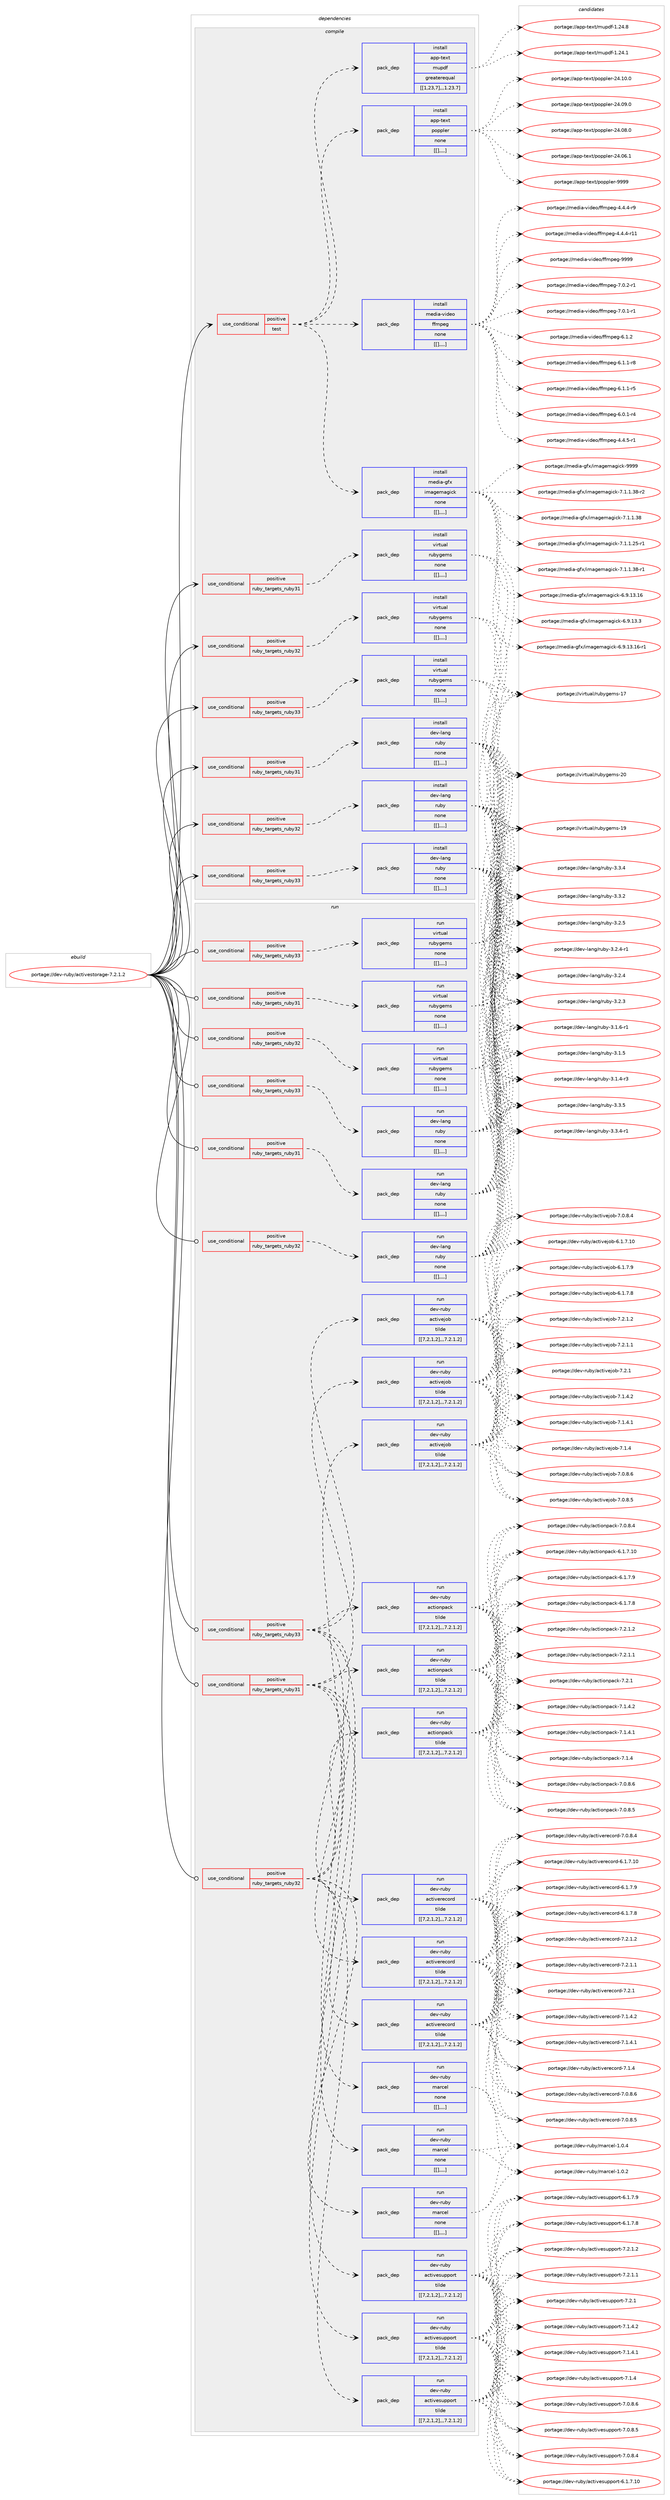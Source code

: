 digraph prolog {

# *************
# Graph options
# *************

newrank=true;
concentrate=true;
compound=true;
graph [rankdir=LR,fontname=Helvetica,fontsize=10,ranksep=1.5];#, ranksep=2.5, nodesep=0.2];
edge  [arrowhead=vee];
node  [fontname=Helvetica,fontsize=10];

# **********
# The ebuild
# **********

subgraph cluster_leftcol {
color=gray;
label=<<i>ebuild</i>>;
id [label="portage://dev-ruby/activestorage-7.2.1.2", color=red, width=4, href="../dev-ruby/activestorage-7.2.1.2.svg"];
}

# ****************
# The dependencies
# ****************

subgraph cluster_midcol {
color=gray;
label=<<i>dependencies</i>>;
subgraph cluster_compile {
fillcolor="#eeeeee";
style=filled;
label=<<i>compile</i>>;
subgraph cond47425 {
dependency184517 [label=<<TABLE BORDER="0" CELLBORDER="1" CELLSPACING="0" CELLPADDING="4"><TR><TD ROWSPAN="3" CELLPADDING="10">use_conditional</TD></TR><TR><TD>positive</TD></TR><TR><TD>ruby_targets_ruby31</TD></TR></TABLE>>, shape=none, color=red];
subgraph pack135736 {
dependency184575 [label=<<TABLE BORDER="0" CELLBORDER="1" CELLSPACING="0" CELLPADDING="4" WIDTH="220"><TR><TD ROWSPAN="6" CELLPADDING="30">pack_dep</TD></TR><TR><TD WIDTH="110">install</TD></TR><TR><TD>dev-lang</TD></TR><TR><TD>ruby</TD></TR><TR><TD>none</TD></TR><TR><TD>[[],,,,]</TD></TR></TABLE>>, shape=none, color=blue];
}
dependency184517:e -> dependency184575:w [weight=20,style="dashed",arrowhead="vee"];
}
id:e -> dependency184517:w [weight=20,style="solid",arrowhead="vee"];
subgraph cond47481 {
dependency184706 [label=<<TABLE BORDER="0" CELLBORDER="1" CELLSPACING="0" CELLPADDING="4"><TR><TD ROWSPAN="3" CELLPADDING="10">use_conditional</TD></TR><TR><TD>positive</TD></TR><TR><TD>ruby_targets_ruby31</TD></TR></TABLE>>, shape=none, color=red];
subgraph pack135820 {
dependency184745 [label=<<TABLE BORDER="0" CELLBORDER="1" CELLSPACING="0" CELLPADDING="4" WIDTH="220"><TR><TD ROWSPAN="6" CELLPADDING="30">pack_dep</TD></TR><TR><TD WIDTH="110">install</TD></TR><TR><TD>virtual</TD></TR><TR><TD>rubygems</TD></TR><TR><TD>none</TD></TR><TR><TD>[[],,,,]</TD></TR></TABLE>>, shape=none, color=blue];
}
dependency184706:e -> dependency184745:w [weight=20,style="dashed",arrowhead="vee"];
}
id:e -> dependency184706:w [weight=20,style="solid",arrowhead="vee"];
subgraph cond47547 {
dependency184766 [label=<<TABLE BORDER="0" CELLBORDER="1" CELLSPACING="0" CELLPADDING="4"><TR><TD ROWSPAN="3" CELLPADDING="10">use_conditional</TD></TR><TR><TD>positive</TD></TR><TR><TD>ruby_targets_ruby32</TD></TR></TABLE>>, shape=none, color=red];
subgraph pack135859 {
dependency184811 [label=<<TABLE BORDER="0" CELLBORDER="1" CELLSPACING="0" CELLPADDING="4" WIDTH="220"><TR><TD ROWSPAN="6" CELLPADDING="30">pack_dep</TD></TR><TR><TD WIDTH="110">install</TD></TR><TR><TD>dev-lang</TD></TR><TR><TD>ruby</TD></TR><TR><TD>none</TD></TR><TR><TD>[[],,,,]</TD></TR></TABLE>>, shape=none, color=blue];
}
dependency184766:e -> dependency184811:w [weight=20,style="dashed",arrowhead="vee"];
}
id:e -> dependency184766:w [weight=20,style="solid",arrowhead="vee"];
subgraph cond47572 {
dependency184845 [label=<<TABLE BORDER="0" CELLBORDER="1" CELLSPACING="0" CELLPADDING="4"><TR><TD ROWSPAN="3" CELLPADDING="10">use_conditional</TD></TR><TR><TD>positive</TD></TR><TR><TD>ruby_targets_ruby32</TD></TR></TABLE>>, shape=none, color=red];
subgraph pack135928 {
dependency184920 [label=<<TABLE BORDER="0" CELLBORDER="1" CELLSPACING="0" CELLPADDING="4" WIDTH="220"><TR><TD ROWSPAN="6" CELLPADDING="30">pack_dep</TD></TR><TR><TD WIDTH="110">install</TD></TR><TR><TD>virtual</TD></TR><TR><TD>rubygems</TD></TR><TR><TD>none</TD></TR><TR><TD>[[],,,,]</TD></TR></TABLE>>, shape=none, color=blue];
}
dependency184845:e -> dependency184920:w [weight=20,style="dashed",arrowhead="vee"];
}
id:e -> dependency184845:w [weight=20,style="solid",arrowhead="vee"];
subgraph cond47649 {
dependency185009 [label=<<TABLE BORDER="0" CELLBORDER="1" CELLSPACING="0" CELLPADDING="4"><TR><TD ROWSPAN="3" CELLPADDING="10">use_conditional</TD></TR><TR><TD>positive</TD></TR><TR><TD>ruby_targets_ruby33</TD></TR></TABLE>>, shape=none, color=red];
subgraph pack136016 {
dependency185055 [label=<<TABLE BORDER="0" CELLBORDER="1" CELLSPACING="0" CELLPADDING="4" WIDTH="220"><TR><TD ROWSPAN="6" CELLPADDING="30">pack_dep</TD></TR><TR><TD WIDTH="110">install</TD></TR><TR><TD>dev-lang</TD></TR><TR><TD>ruby</TD></TR><TR><TD>none</TD></TR><TR><TD>[[],,,,]</TD></TR></TABLE>>, shape=none, color=blue];
}
dependency185009:e -> dependency185055:w [weight=20,style="dashed",arrowhead="vee"];
}
id:e -> dependency185009:w [weight=20,style="solid",arrowhead="vee"];
subgraph cond47681 {
dependency185064 [label=<<TABLE BORDER="0" CELLBORDER="1" CELLSPACING="0" CELLPADDING="4"><TR><TD ROWSPAN="3" CELLPADDING="10">use_conditional</TD></TR><TR><TD>positive</TD></TR><TR><TD>ruby_targets_ruby33</TD></TR></TABLE>>, shape=none, color=red];
subgraph pack136025 {
dependency185069 [label=<<TABLE BORDER="0" CELLBORDER="1" CELLSPACING="0" CELLPADDING="4" WIDTH="220"><TR><TD ROWSPAN="6" CELLPADDING="30">pack_dep</TD></TR><TR><TD WIDTH="110">install</TD></TR><TR><TD>virtual</TD></TR><TR><TD>rubygems</TD></TR><TR><TD>none</TD></TR><TR><TD>[[],,,,]</TD></TR></TABLE>>, shape=none, color=blue];
}
dependency185064:e -> dependency185069:w [weight=20,style="dashed",arrowhead="vee"];
}
id:e -> dependency185064:w [weight=20,style="solid",arrowhead="vee"];
subgraph cond47685 {
dependency185107 [label=<<TABLE BORDER="0" CELLBORDER="1" CELLSPACING="0" CELLPADDING="4"><TR><TD ROWSPAN="3" CELLPADDING="10">use_conditional</TD></TR><TR><TD>positive</TD></TR><TR><TD>test</TD></TR></TABLE>>, shape=none, color=red];
subgraph pack136049 {
dependency185146 [label=<<TABLE BORDER="0" CELLBORDER="1" CELLSPACING="0" CELLPADDING="4" WIDTH="220"><TR><TD ROWSPAN="6" CELLPADDING="30">pack_dep</TD></TR><TR><TD WIDTH="110">install</TD></TR><TR><TD>app-text</TD></TR><TR><TD>mupdf</TD></TR><TR><TD>greaterequal</TD></TR><TR><TD>[[1,23,7],,,1.23.7]</TD></TR></TABLE>>, shape=none, color=blue];
}
dependency185107:e -> dependency185146:w [weight=20,style="dashed",arrowhead="vee"];
subgraph pack136074 {
dependency185153 [label=<<TABLE BORDER="0" CELLBORDER="1" CELLSPACING="0" CELLPADDING="4" WIDTH="220"><TR><TD ROWSPAN="6" CELLPADDING="30">pack_dep</TD></TR><TR><TD WIDTH="110">install</TD></TR><TR><TD>media-gfx</TD></TR><TR><TD>imagemagick</TD></TR><TR><TD>none</TD></TR><TR><TD>[[],,,,]</TD></TR></TABLE>>, shape=none, color=blue];
}
dependency185107:e -> dependency185153:w [weight=20,style="dashed",arrowhead="vee"];
subgraph pack136080 {
dependency185157 [label=<<TABLE BORDER="0" CELLBORDER="1" CELLSPACING="0" CELLPADDING="4" WIDTH="220"><TR><TD ROWSPAN="6" CELLPADDING="30">pack_dep</TD></TR><TR><TD WIDTH="110">install</TD></TR><TR><TD>media-video</TD></TR><TR><TD>ffmpeg</TD></TR><TR><TD>none</TD></TR><TR><TD>[[],,,,]</TD></TR></TABLE>>, shape=none, color=blue];
}
dependency185107:e -> dependency185157:w [weight=20,style="dashed",arrowhead="vee"];
subgraph pack136082 {
dependency185162 [label=<<TABLE BORDER="0" CELLBORDER="1" CELLSPACING="0" CELLPADDING="4" WIDTH="220"><TR><TD ROWSPAN="6" CELLPADDING="30">pack_dep</TD></TR><TR><TD WIDTH="110">install</TD></TR><TR><TD>app-text</TD></TR><TR><TD>poppler</TD></TR><TR><TD>none</TD></TR><TR><TD>[[],,,,]</TD></TR></TABLE>>, shape=none, color=blue];
}
dependency185107:e -> dependency185162:w [weight=20,style="dashed",arrowhead="vee"];
}
id:e -> dependency185107:w [weight=20,style="solid",arrowhead="vee"];
}
subgraph cluster_compileandrun {
fillcolor="#eeeeee";
style=filled;
label=<<i>compile and run</i>>;
}
subgraph cluster_run {
fillcolor="#eeeeee";
style=filled;
label=<<i>run</i>>;
subgraph cond47723 {
dependency185165 [label=<<TABLE BORDER="0" CELLBORDER="1" CELLSPACING="0" CELLPADDING="4"><TR><TD ROWSPAN="3" CELLPADDING="10">use_conditional</TD></TR><TR><TD>positive</TD></TR><TR><TD>ruby_targets_ruby31</TD></TR></TABLE>>, shape=none, color=red];
subgraph pack136103 {
dependency185202 [label=<<TABLE BORDER="0" CELLBORDER="1" CELLSPACING="0" CELLPADDING="4" WIDTH="220"><TR><TD ROWSPAN="6" CELLPADDING="30">pack_dep</TD></TR><TR><TD WIDTH="110">run</TD></TR><TR><TD>dev-lang</TD></TR><TR><TD>ruby</TD></TR><TR><TD>none</TD></TR><TR><TD>[[],,,,]</TD></TR></TABLE>>, shape=none, color=blue];
}
dependency185165:e -> dependency185202:w [weight=20,style="dashed",arrowhead="vee"];
}
id:e -> dependency185165:w [weight=20,style="solid",arrowhead="odot"];
subgraph cond47742 {
dependency185249 [label=<<TABLE BORDER="0" CELLBORDER="1" CELLSPACING="0" CELLPADDING="4"><TR><TD ROWSPAN="3" CELLPADDING="10">use_conditional</TD></TR><TR><TD>positive</TD></TR><TR><TD>ruby_targets_ruby31</TD></TR></TABLE>>, shape=none, color=red];
subgraph pack136144 {
dependency185290 [label=<<TABLE BORDER="0" CELLBORDER="1" CELLSPACING="0" CELLPADDING="4" WIDTH="220"><TR><TD ROWSPAN="6" CELLPADDING="30">pack_dep</TD></TR><TR><TD WIDTH="110">run</TD></TR><TR><TD>dev-ruby</TD></TR><TR><TD>actionpack</TD></TR><TR><TD>tilde</TD></TR><TR><TD>[[7,2,1,2],,,7.2.1.2]</TD></TR></TABLE>>, shape=none, color=blue];
}
dependency185249:e -> dependency185290:w [weight=20,style="dashed",arrowhead="vee"];
subgraph pack136166 {
dependency185316 [label=<<TABLE BORDER="0" CELLBORDER="1" CELLSPACING="0" CELLPADDING="4" WIDTH="220"><TR><TD ROWSPAN="6" CELLPADDING="30">pack_dep</TD></TR><TR><TD WIDTH="110">run</TD></TR><TR><TD>dev-ruby</TD></TR><TR><TD>activejob</TD></TR><TR><TD>tilde</TD></TR><TR><TD>[[7,2,1,2],,,7.2.1.2]</TD></TR></TABLE>>, shape=none, color=blue];
}
dependency185249:e -> dependency185316:w [weight=20,style="dashed",arrowhead="vee"];
subgraph pack136214 {
dependency185448 [label=<<TABLE BORDER="0" CELLBORDER="1" CELLSPACING="0" CELLPADDING="4" WIDTH="220"><TR><TD ROWSPAN="6" CELLPADDING="30">pack_dep</TD></TR><TR><TD WIDTH="110">run</TD></TR><TR><TD>dev-ruby</TD></TR><TR><TD>activerecord</TD></TR><TR><TD>tilde</TD></TR><TR><TD>[[7,2,1,2],,,7.2.1.2]</TD></TR></TABLE>>, shape=none, color=blue];
}
dependency185249:e -> dependency185448:w [weight=20,style="dashed",arrowhead="vee"];
subgraph pack136262 {
dependency185472 [label=<<TABLE BORDER="0" CELLBORDER="1" CELLSPACING="0" CELLPADDING="4" WIDTH="220"><TR><TD ROWSPAN="6" CELLPADDING="30">pack_dep</TD></TR><TR><TD WIDTH="110">run</TD></TR><TR><TD>dev-ruby</TD></TR><TR><TD>activesupport</TD></TR><TR><TD>tilde</TD></TR><TR><TD>[[7,2,1,2],,,7.2.1.2]</TD></TR></TABLE>>, shape=none, color=blue];
}
dependency185249:e -> dependency185472:w [weight=20,style="dashed",arrowhead="vee"];
subgraph pack136282 {
dependency185494 [label=<<TABLE BORDER="0" CELLBORDER="1" CELLSPACING="0" CELLPADDING="4" WIDTH="220"><TR><TD ROWSPAN="6" CELLPADDING="30">pack_dep</TD></TR><TR><TD WIDTH="110">run</TD></TR><TR><TD>dev-ruby</TD></TR><TR><TD>marcel</TD></TR><TR><TD>none</TD></TR><TR><TD>[[],,,,]</TD></TR></TABLE>>, shape=none, color=blue];
}
dependency185249:e -> dependency185494:w [weight=20,style="dashed",arrowhead="vee"];
}
id:e -> dependency185249:w [weight=20,style="solid",arrowhead="odot"];
subgraph cond47860 {
dependency185547 [label=<<TABLE BORDER="0" CELLBORDER="1" CELLSPACING="0" CELLPADDING="4"><TR><TD ROWSPAN="3" CELLPADDING="10">use_conditional</TD></TR><TR><TD>positive</TD></TR><TR><TD>ruby_targets_ruby31</TD></TR></TABLE>>, shape=none, color=red];
subgraph pack136333 {
dependency185569 [label=<<TABLE BORDER="0" CELLBORDER="1" CELLSPACING="0" CELLPADDING="4" WIDTH="220"><TR><TD ROWSPAN="6" CELLPADDING="30">pack_dep</TD></TR><TR><TD WIDTH="110">run</TD></TR><TR><TD>virtual</TD></TR><TR><TD>rubygems</TD></TR><TR><TD>none</TD></TR><TR><TD>[[],,,,]</TD></TR></TABLE>>, shape=none, color=blue];
}
dependency185547:e -> dependency185569:w [weight=20,style="dashed",arrowhead="vee"];
}
id:e -> dependency185547:w [weight=20,style="solid",arrowhead="odot"];
subgraph cond47898 {
dependency185645 [label=<<TABLE BORDER="0" CELLBORDER="1" CELLSPACING="0" CELLPADDING="4"><TR><TD ROWSPAN="3" CELLPADDING="10">use_conditional</TD></TR><TR><TD>positive</TD></TR><TR><TD>ruby_targets_ruby32</TD></TR></TABLE>>, shape=none, color=red];
subgraph pack136379 {
dependency185647 [label=<<TABLE BORDER="0" CELLBORDER="1" CELLSPACING="0" CELLPADDING="4" WIDTH="220"><TR><TD ROWSPAN="6" CELLPADDING="30">pack_dep</TD></TR><TR><TD WIDTH="110">run</TD></TR><TR><TD>dev-lang</TD></TR><TR><TD>ruby</TD></TR><TR><TD>none</TD></TR><TR><TD>[[],,,,]</TD></TR></TABLE>>, shape=none, color=blue];
}
dependency185645:e -> dependency185647:w [weight=20,style="dashed",arrowhead="vee"];
}
id:e -> dependency185645:w [weight=20,style="solid",arrowhead="odot"];
subgraph cond47919 {
dependency185674 [label=<<TABLE BORDER="0" CELLBORDER="1" CELLSPACING="0" CELLPADDING="4"><TR><TD ROWSPAN="3" CELLPADDING="10">use_conditional</TD></TR><TR><TD>positive</TD></TR><TR><TD>ruby_targets_ruby32</TD></TR></TABLE>>, shape=none, color=red];
subgraph pack136554 {
dependency185950 [label=<<TABLE BORDER="0" CELLBORDER="1" CELLSPACING="0" CELLPADDING="4" WIDTH="220"><TR><TD ROWSPAN="6" CELLPADDING="30">pack_dep</TD></TR><TR><TD WIDTH="110">run</TD></TR><TR><TD>dev-ruby</TD></TR><TR><TD>actionpack</TD></TR><TR><TD>tilde</TD></TR><TR><TD>[[7,2,1,2],,,7.2.1.2]</TD></TR></TABLE>>, shape=none, color=blue];
}
dependency185674:e -> dependency185950:w [weight=20,style="dashed",arrowhead="vee"];
subgraph pack136573 {
dependency186059 [label=<<TABLE BORDER="0" CELLBORDER="1" CELLSPACING="0" CELLPADDING="4" WIDTH="220"><TR><TD ROWSPAN="6" CELLPADDING="30">pack_dep</TD></TR><TR><TD WIDTH="110">run</TD></TR><TR><TD>dev-ruby</TD></TR><TR><TD>activejob</TD></TR><TR><TD>tilde</TD></TR><TR><TD>[[7,2,1,2],,,7.2.1.2]</TD></TR></TABLE>>, shape=none, color=blue];
}
dependency185674:e -> dependency186059:w [weight=20,style="dashed",arrowhead="vee"];
subgraph pack136642 {
dependency186084 [label=<<TABLE BORDER="0" CELLBORDER="1" CELLSPACING="0" CELLPADDING="4" WIDTH="220"><TR><TD ROWSPAN="6" CELLPADDING="30">pack_dep</TD></TR><TR><TD WIDTH="110">run</TD></TR><TR><TD>dev-ruby</TD></TR><TR><TD>activerecord</TD></TR><TR><TD>tilde</TD></TR><TR><TD>[[7,2,1,2],,,7.2.1.2]</TD></TR></TABLE>>, shape=none, color=blue];
}
dependency185674:e -> dependency186084:w [weight=20,style="dashed",arrowhead="vee"];
subgraph pack136668 {
dependency186143 [label=<<TABLE BORDER="0" CELLBORDER="1" CELLSPACING="0" CELLPADDING="4" WIDTH="220"><TR><TD ROWSPAN="6" CELLPADDING="30">pack_dep</TD></TR><TR><TD WIDTH="110">run</TD></TR><TR><TD>dev-ruby</TD></TR><TR><TD>activesupport</TD></TR><TR><TD>tilde</TD></TR><TR><TD>[[7,2,1,2],,,7.2.1.2]</TD></TR></TABLE>>, shape=none, color=blue];
}
dependency185674:e -> dependency186143:w [weight=20,style="dashed",arrowhead="vee"];
subgraph pack136706 {
dependency186188 [label=<<TABLE BORDER="0" CELLBORDER="1" CELLSPACING="0" CELLPADDING="4" WIDTH="220"><TR><TD ROWSPAN="6" CELLPADDING="30">pack_dep</TD></TR><TR><TD WIDTH="110">run</TD></TR><TR><TD>dev-ruby</TD></TR><TR><TD>marcel</TD></TR><TR><TD>none</TD></TR><TR><TD>[[],,,,]</TD></TR></TABLE>>, shape=none, color=blue];
}
dependency185674:e -> dependency186188:w [weight=20,style="dashed",arrowhead="vee"];
}
id:e -> dependency185674:w [weight=20,style="solid",arrowhead="odot"];
subgraph cond48128 {
dependency186260 [label=<<TABLE BORDER="0" CELLBORDER="1" CELLSPACING="0" CELLPADDING="4"><TR><TD ROWSPAN="3" CELLPADDING="10">use_conditional</TD></TR><TR><TD>positive</TD></TR><TR><TD>ruby_targets_ruby32</TD></TR></TABLE>>, shape=none, color=red];
subgraph pack136775 {
dependency186336 [label=<<TABLE BORDER="0" CELLBORDER="1" CELLSPACING="0" CELLPADDING="4" WIDTH="220"><TR><TD ROWSPAN="6" CELLPADDING="30">pack_dep</TD></TR><TR><TD WIDTH="110">run</TD></TR><TR><TD>virtual</TD></TR><TR><TD>rubygems</TD></TR><TR><TD>none</TD></TR><TR><TD>[[],,,,]</TD></TR></TABLE>>, shape=none, color=blue];
}
dependency186260:e -> dependency186336:w [weight=20,style="dashed",arrowhead="vee"];
}
id:e -> dependency186260:w [weight=20,style="solid",arrowhead="odot"];
subgraph cond48166 {
dependency186386 [label=<<TABLE BORDER="0" CELLBORDER="1" CELLSPACING="0" CELLPADDING="4"><TR><TD ROWSPAN="3" CELLPADDING="10">use_conditional</TD></TR><TR><TD>positive</TD></TR><TR><TD>ruby_targets_ruby33</TD></TR></TABLE>>, shape=none, color=red];
subgraph pack136839 {
dependency186402 [label=<<TABLE BORDER="0" CELLBORDER="1" CELLSPACING="0" CELLPADDING="4" WIDTH="220"><TR><TD ROWSPAN="6" CELLPADDING="30">pack_dep</TD></TR><TR><TD WIDTH="110">run</TD></TR><TR><TD>dev-lang</TD></TR><TR><TD>ruby</TD></TR><TR><TD>none</TD></TR><TR><TD>[[],,,,]</TD></TR></TABLE>>, shape=none, color=blue];
}
dependency186386:e -> dependency186402:w [weight=20,style="dashed",arrowhead="vee"];
}
id:e -> dependency186386:w [weight=20,style="solid",arrowhead="odot"];
subgraph cond48186 {
dependency186409 [label=<<TABLE BORDER="0" CELLBORDER="1" CELLSPACING="0" CELLPADDING="4"><TR><TD ROWSPAN="3" CELLPADDING="10">use_conditional</TD></TR><TR><TD>positive</TD></TR><TR><TD>ruby_targets_ruby33</TD></TR></TABLE>>, shape=none, color=red];
subgraph pack136856 {
dependency186416 [label=<<TABLE BORDER="0" CELLBORDER="1" CELLSPACING="0" CELLPADDING="4" WIDTH="220"><TR><TD ROWSPAN="6" CELLPADDING="30">pack_dep</TD></TR><TR><TD WIDTH="110">run</TD></TR><TR><TD>dev-ruby</TD></TR><TR><TD>actionpack</TD></TR><TR><TD>tilde</TD></TR><TR><TD>[[7,2,1,2],,,7.2.1.2]</TD></TR></TABLE>>, shape=none, color=blue];
}
dependency186409:e -> dependency186416:w [weight=20,style="dashed",arrowhead="vee"];
subgraph pack136860 {
dependency186419 [label=<<TABLE BORDER="0" CELLBORDER="1" CELLSPACING="0" CELLPADDING="4" WIDTH="220"><TR><TD ROWSPAN="6" CELLPADDING="30">pack_dep</TD></TR><TR><TD WIDTH="110">run</TD></TR><TR><TD>dev-ruby</TD></TR><TR><TD>activejob</TD></TR><TR><TD>tilde</TD></TR><TR><TD>[[7,2,1,2],,,7.2.1.2]</TD></TR></TABLE>>, shape=none, color=blue];
}
dependency186409:e -> dependency186419:w [weight=20,style="dashed",arrowhead="vee"];
subgraph pack136863 {
dependency186448 [label=<<TABLE BORDER="0" CELLBORDER="1" CELLSPACING="0" CELLPADDING="4" WIDTH="220"><TR><TD ROWSPAN="6" CELLPADDING="30">pack_dep</TD></TR><TR><TD WIDTH="110">run</TD></TR><TR><TD>dev-ruby</TD></TR><TR><TD>activerecord</TD></TR><TR><TD>tilde</TD></TR><TR><TD>[[7,2,1,2],,,7.2.1.2]</TD></TR></TABLE>>, shape=none, color=blue];
}
dependency186409:e -> dependency186448:w [weight=20,style="dashed",arrowhead="vee"];
subgraph pack136883 {
dependency186467 [label=<<TABLE BORDER="0" CELLBORDER="1" CELLSPACING="0" CELLPADDING="4" WIDTH="220"><TR><TD ROWSPAN="6" CELLPADDING="30">pack_dep</TD></TR><TR><TD WIDTH="110">run</TD></TR><TR><TD>dev-ruby</TD></TR><TR><TD>activesupport</TD></TR><TR><TD>tilde</TD></TR><TR><TD>[[7,2,1,2],,,7.2.1.2]</TD></TR></TABLE>>, shape=none, color=blue];
}
dependency186409:e -> dependency186467:w [weight=20,style="dashed",arrowhead="vee"];
subgraph pack136894 {
dependency186470 [label=<<TABLE BORDER="0" CELLBORDER="1" CELLSPACING="0" CELLPADDING="4" WIDTH="220"><TR><TD ROWSPAN="6" CELLPADDING="30">pack_dep</TD></TR><TR><TD WIDTH="110">run</TD></TR><TR><TD>dev-ruby</TD></TR><TR><TD>marcel</TD></TR><TR><TD>none</TD></TR><TR><TD>[[],,,,]</TD></TR></TABLE>>, shape=none, color=blue];
}
dependency186409:e -> dependency186470:w [weight=20,style="dashed",arrowhead="vee"];
}
id:e -> dependency186409:w [weight=20,style="solid",arrowhead="odot"];
subgraph cond48218 {
dependency186493 [label=<<TABLE BORDER="0" CELLBORDER="1" CELLSPACING="0" CELLPADDING="4"><TR><TD ROWSPAN="3" CELLPADDING="10">use_conditional</TD></TR><TR><TD>positive</TD></TR><TR><TD>ruby_targets_ruby33</TD></TR></TABLE>>, shape=none, color=red];
subgraph pack136911 {
dependency186511 [label=<<TABLE BORDER="0" CELLBORDER="1" CELLSPACING="0" CELLPADDING="4" WIDTH="220"><TR><TD ROWSPAN="6" CELLPADDING="30">pack_dep</TD></TR><TR><TD WIDTH="110">run</TD></TR><TR><TD>virtual</TD></TR><TR><TD>rubygems</TD></TR><TR><TD>none</TD></TR><TR><TD>[[],,,,]</TD></TR></TABLE>>, shape=none, color=blue];
}
dependency186493:e -> dependency186511:w [weight=20,style="dashed",arrowhead="vee"];
}
id:e -> dependency186493:w [weight=20,style="solid",arrowhead="odot"];
}
}

# **************
# The candidates
# **************

subgraph cluster_choices {
rank=same;
color=gray;
label=<<i>candidates</i>>;

subgraph choice136078 {
color=black;
nodesep=1;
choice10010111845108971101034711411798121455146514653 [label="portage://dev-lang/ruby-3.3.5", color=red, width=4,href="../dev-lang/ruby-3.3.5.svg"];
choice100101118451089711010347114117981214551465146524511449 [label="portage://dev-lang/ruby-3.3.4-r1", color=red, width=4,href="../dev-lang/ruby-3.3.4-r1.svg"];
choice10010111845108971101034711411798121455146514652 [label="portage://dev-lang/ruby-3.3.4", color=red, width=4,href="../dev-lang/ruby-3.3.4.svg"];
choice10010111845108971101034711411798121455146514650 [label="portage://dev-lang/ruby-3.3.2", color=red, width=4,href="../dev-lang/ruby-3.3.2.svg"];
choice10010111845108971101034711411798121455146504653 [label="portage://dev-lang/ruby-3.2.5", color=red, width=4,href="../dev-lang/ruby-3.2.5.svg"];
choice100101118451089711010347114117981214551465046524511449 [label="portage://dev-lang/ruby-3.2.4-r1", color=red, width=4,href="../dev-lang/ruby-3.2.4-r1.svg"];
choice10010111845108971101034711411798121455146504652 [label="portage://dev-lang/ruby-3.2.4", color=red, width=4,href="../dev-lang/ruby-3.2.4.svg"];
choice10010111845108971101034711411798121455146504651 [label="portage://dev-lang/ruby-3.2.3", color=red, width=4,href="../dev-lang/ruby-3.2.3.svg"];
choice100101118451089711010347114117981214551464946544511449 [label="portage://dev-lang/ruby-3.1.6-r1", color=red, width=4,href="../dev-lang/ruby-3.1.6-r1.svg"];
choice10010111845108971101034711411798121455146494653 [label="portage://dev-lang/ruby-3.1.5", color=red, width=4,href="../dev-lang/ruby-3.1.5.svg"];
choice100101118451089711010347114117981214551464946524511451 [label="portage://dev-lang/ruby-3.1.4-r3", color=red, width=4,href="../dev-lang/ruby-3.1.4-r3.svg"];
dependency184575:e -> choice10010111845108971101034711411798121455146514653:w [style=dotted,weight="100"];
dependency184575:e -> choice100101118451089711010347114117981214551465146524511449:w [style=dotted,weight="100"];
dependency184575:e -> choice10010111845108971101034711411798121455146514652:w [style=dotted,weight="100"];
dependency184575:e -> choice10010111845108971101034711411798121455146514650:w [style=dotted,weight="100"];
dependency184575:e -> choice10010111845108971101034711411798121455146504653:w [style=dotted,weight="100"];
dependency184575:e -> choice100101118451089711010347114117981214551465046524511449:w [style=dotted,weight="100"];
dependency184575:e -> choice10010111845108971101034711411798121455146504652:w [style=dotted,weight="100"];
dependency184575:e -> choice10010111845108971101034711411798121455146504651:w [style=dotted,weight="100"];
dependency184575:e -> choice100101118451089711010347114117981214551464946544511449:w [style=dotted,weight="100"];
dependency184575:e -> choice10010111845108971101034711411798121455146494653:w [style=dotted,weight="100"];
dependency184575:e -> choice100101118451089711010347114117981214551464946524511451:w [style=dotted,weight="100"];
}
subgraph choice136090 {
color=black;
nodesep=1;
choice118105114116117971084711411798121103101109115455048 [label="portage://virtual/rubygems-20", color=red, width=4,href="../virtual/rubygems-20.svg"];
choice118105114116117971084711411798121103101109115454957 [label="portage://virtual/rubygems-19", color=red, width=4,href="../virtual/rubygems-19.svg"];
choice118105114116117971084711411798121103101109115454955 [label="portage://virtual/rubygems-17", color=red, width=4,href="../virtual/rubygems-17.svg"];
dependency184745:e -> choice118105114116117971084711411798121103101109115455048:w [style=dotted,weight="100"];
dependency184745:e -> choice118105114116117971084711411798121103101109115454957:w [style=dotted,weight="100"];
dependency184745:e -> choice118105114116117971084711411798121103101109115454955:w [style=dotted,weight="100"];
}
subgraph choice136095 {
color=black;
nodesep=1;
choice10010111845108971101034711411798121455146514653 [label="portage://dev-lang/ruby-3.3.5", color=red, width=4,href="../dev-lang/ruby-3.3.5.svg"];
choice100101118451089711010347114117981214551465146524511449 [label="portage://dev-lang/ruby-3.3.4-r1", color=red, width=4,href="../dev-lang/ruby-3.3.4-r1.svg"];
choice10010111845108971101034711411798121455146514652 [label="portage://dev-lang/ruby-3.3.4", color=red, width=4,href="../dev-lang/ruby-3.3.4.svg"];
choice10010111845108971101034711411798121455146514650 [label="portage://dev-lang/ruby-3.3.2", color=red, width=4,href="../dev-lang/ruby-3.3.2.svg"];
choice10010111845108971101034711411798121455146504653 [label="portage://dev-lang/ruby-3.2.5", color=red, width=4,href="../dev-lang/ruby-3.2.5.svg"];
choice100101118451089711010347114117981214551465046524511449 [label="portage://dev-lang/ruby-3.2.4-r1", color=red, width=4,href="../dev-lang/ruby-3.2.4-r1.svg"];
choice10010111845108971101034711411798121455146504652 [label="portage://dev-lang/ruby-3.2.4", color=red, width=4,href="../dev-lang/ruby-3.2.4.svg"];
choice10010111845108971101034711411798121455146504651 [label="portage://dev-lang/ruby-3.2.3", color=red, width=4,href="../dev-lang/ruby-3.2.3.svg"];
choice100101118451089711010347114117981214551464946544511449 [label="portage://dev-lang/ruby-3.1.6-r1", color=red, width=4,href="../dev-lang/ruby-3.1.6-r1.svg"];
choice10010111845108971101034711411798121455146494653 [label="portage://dev-lang/ruby-3.1.5", color=red, width=4,href="../dev-lang/ruby-3.1.5.svg"];
choice100101118451089711010347114117981214551464946524511451 [label="portage://dev-lang/ruby-3.1.4-r3", color=red, width=4,href="../dev-lang/ruby-3.1.4-r3.svg"];
dependency184811:e -> choice10010111845108971101034711411798121455146514653:w [style=dotted,weight="100"];
dependency184811:e -> choice100101118451089711010347114117981214551465146524511449:w [style=dotted,weight="100"];
dependency184811:e -> choice10010111845108971101034711411798121455146514652:w [style=dotted,weight="100"];
dependency184811:e -> choice10010111845108971101034711411798121455146514650:w [style=dotted,weight="100"];
dependency184811:e -> choice10010111845108971101034711411798121455146504653:w [style=dotted,weight="100"];
dependency184811:e -> choice100101118451089711010347114117981214551465046524511449:w [style=dotted,weight="100"];
dependency184811:e -> choice10010111845108971101034711411798121455146504652:w [style=dotted,weight="100"];
dependency184811:e -> choice10010111845108971101034711411798121455146504651:w [style=dotted,weight="100"];
dependency184811:e -> choice100101118451089711010347114117981214551464946544511449:w [style=dotted,weight="100"];
dependency184811:e -> choice10010111845108971101034711411798121455146494653:w [style=dotted,weight="100"];
dependency184811:e -> choice100101118451089711010347114117981214551464946524511451:w [style=dotted,weight="100"];
}
subgraph choice136115 {
color=black;
nodesep=1;
choice118105114116117971084711411798121103101109115455048 [label="portage://virtual/rubygems-20", color=red, width=4,href="../virtual/rubygems-20.svg"];
choice118105114116117971084711411798121103101109115454957 [label="portage://virtual/rubygems-19", color=red, width=4,href="../virtual/rubygems-19.svg"];
choice118105114116117971084711411798121103101109115454955 [label="portage://virtual/rubygems-17", color=red, width=4,href="../virtual/rubygems-17.svg"];
dependency184920:e -> choice118105114116117971084711411798121103101109115455048:w [style=dotted,weight="100"];
dependency184920:e -> choice118105114116117971084711411798121103101109115454957:w [style=dotted,weight="100"];
dependency184920:e -> choice118105114116117971084711411798121103101109115454955:w [style=dotted,weight="100"];
}
subgraph choice136180 {
color=black;
nodesep=1;
choice10010111845108971101034711411798121455146514653 [label="portage://dev-lang/ruby-3.3.5", color=red, width=4,href="../dev-lang/ruby-3.3.5.svg"];
choice100101118451089711010347114117981214551465146524511449 [label="portage://dev-lang/ruby-3.3.4-r1", color=red, width=4,href="../dev-lang/ruby-3.3.4-r1.svg"];
choice10010111845108971101034711411798121455146514652 [label="portage://dev-lang/ruby-3.3.4", color=red, width=4,href="../dev-lang/ruby-3.3.4.svg"];
choice10010111845108971101034711411798121455146514650 [label="portage://dev-lang/ruby-3.3.2", color=red, width=4,href="../dev-lang/ruby-3.3.2.svg"];
choice10010111845108971101034711411798121455146504653 [label="portage://dev-lang/ruby-3.2.5", color=red, width=4,href="../dev-lang/ruby-3.2.5.svg"];
choice100101118451089711010347114117981214551465046524511449 [label="portage://dev-lang/ruby-3.2.4-r1", color=red, width=4,href="../dev-lang/ruby-3.2.4-r1.svg"];
choice10010111845108971101034711411798121455146504652 [label="portage://dev-lang/ruby-3.2.4", color=red, width=4,href="../dev-lang/ruby-3.2.4.svg"];
choice10010111845108971101034711411798121455146504651 [label="portage://dev-lang/ruby-3.2.3", color=red, width=4,href="../dev-lang/ruby-3.2.3.svg"];
choice100101118451089711010347114117981214551464946544511449 [label="portage://dev-lang/ruby-3.1.6-r1", color=red, width=4,href="../dev-lang/ruby-3.1.6-r1.svg"];
choice10010111845108971101034711411798121455146494653 [label="portage://dev-lang/ruby-3.1.5", color=red, width=4,href="../dev-lang/ruby-3.1.5.svg"];
choice100101118451089711010347114117981214551464946524511451 [label="portage://dev-lang/ruby-3.1.4-r3", color=red, width=4,href="../dev-lang/ruby-3.1.4-r3.svg"];
dependency185055:e -> choice10010111845108971101034711411798121455146514653:w [style=dotted,weight="100"];
dependency185055:e -> choice100101118451089711010347114117981214551465146524511449:w [style=dotted,weight="100"];
dependency185055:e -> choice10010111845108971101034711411798121455146514652:w [style=dotted,weight="100"];
dependency185055:e -> choice10010111845108971101034711411798121455146514650:w [style=dotted,weight="100"];
dependency185055:e -> choice10010111845108971101034711411798121455146504653:w [style=dotted,weight="100"];
dependency185055:e -> choice100101118451089711010347114117981214551465046524511449:w [style=dotted,weight="100"];
dependency185055:e -> choice10010111845108971101034711411798121455146504652:w [style=dotted,weight="100"];
dependency185055:e -> choice10010111845108971101034711411798121455146504651:w [style=dotted,weight="100"];
dependency185055:e -> choice100101118451089711010347114117981214551464946544511449:w [style=dotted,weight="100"];
dependency185055:e -> choice10010111845108971101034711411798121455146494653:w [style=dotted,weight="100"];
dependency185055:e -> choice100101118451089711010347114117981214551464946524511451:w [style=dotted,weight="100"];
}
subgraph choice136231 {
color=black;
nodesep=1;
choice118105114116117971084711411798121103101109115455048 [label="portage://virtual/rubygems-20", color=red, width=4,href="../virtual/rubygems-20.svg"];
choice118105114116117971084711411798121103101109115454957 [label="portage://virtual/rubygems-19", color=red, width=4,href="../virtual/rubygems-19.svg"];
choice118105114116117971084711411798121103101109115454955 [label="portage://virtual/rubygems-17", color=red, width=4,href="../virtual/rubygems-17.svg"];
dependency185069:e -> choice118105114116117971084711411798121103101109115455048:w [style=dotted,weight="100"];
dependency185069:e -> choice118105114116117971084711411798121103101109115454957:w [style=dotted,weight="100"];
dependency185069:e -> choice118105114116117971084711411798121103101109115454955:w [style=dotted,weight="100"];
}
subgraph choice136249 {
color=black;
nodesep=1;
choice97112112451161011201164710911711210010245494650524656 [label="portage://app-text/mupdf-1.24.8", color=red, width=4,href="../app-text/mupdf-1.24.8.svg"];
choice97112112451161011201164710911711210010245494650524649 [label="portage://app-text/mupdf-1.24.1", color=red, width=4,href="../app-text/mupdf-1.24.1.svg"];
dependency185146:e -> choice97112112451161011201164710911711210010245494650524656:w [style=dotted,weight="100"];
dependency185146:e -> choice97112112451161011201164710911711210010245494650524649:w [style=dotted,weight="100"];
}
subgraph choice136286 {
color=black;
nodesep=1;
choice1091011001059745103102120471051099710310110997103105991074557575757 [label="portage://media-gfx/imagemagick-9999", color=red, width=4,href="../media-gfx/imagemagick-9999.svg"];
choice1091011001059745103102120471051099710310110997103105991074555464946494651564511450 [label="portage://media-gfx/imagemagick-7.1.1.38-r2", color=red, width=4,href="../media-gfx/imagemagick-7.1.1.38-r2.svg"];
choice1091011001059745103102120471051099710310110997103105991074555464946494651564511449 [label="portage://media-gfx/imagemagick-7.1.1.38-r1", color=red, width=4,href="../media-gfx/imagemagick-7.1.1.38-r1.svg"];
choice109101100105974510310212047105109971031011099710310599107455546494649465156 [label="portage://media-gfx/imagemagick-7.1.1.38", color=red, width=4,href="../media-gfx/imagemagick-7.1.1.38.svg"];
choice1091011001059745103102120471051099710310110997103105991074555464946494650534511449 [label="portage://media-gfx/imagemagick-7.1.1.25-r1", color=red, width=4,href="../media-gfx/imagemagick-7.1.1.25-r1.svg"];
choice109101100105974510310212047105109971031011099710310599107455446574649514649544511449 [label="portage://media-gfx/imagemagick-6.9.13.16-r1", color=red, width=4,href="../media-gfx/imagemagick-6.9.13.16-r1.svg"];
choice10910110010597451031021204710510997103101109971031059910745544657464951464954 [label="portage://media-gfx/imagemagick-6.9.13.16", color=red, width=4,href="../media-gfx/imagemagick-6.9.13.16.svg"];
choice109101100105974510310212047105109971031011099710310599107455446574649514651 [label="portage://media-gfx/imagemagick-6.9.13.3", color=red, width=4,href="../media-gfx/imagemagick-6.9.13.3.svg"];
dependency185153:e -> choice1091011001059745103102120471051099710310110997103105991074557575757:w [style=dotted,weight="100"];
dependency185153:e -> choice1091011001059745103102120471051099710310110997103105991074555464946494651564511450:w [style=dotted,weight="100"];
dependency185153:e -> choice1091011001059745103102120471051099710310110997103105991074555464946494651564511449:w [style=dotted,weight="100"];
dependency185153:e -> choice109101100105974510310212047105109971031011099710310599107455546494649465156:w [style=dotted,weight="100"];
dependency185153:e -> choice1091011001059745103102120471051099710310110997103105991074555464946494650534511449:w [style=dotted,weight="100"];
dependency185153:e -> choice109101100105974510310212047105109971031011099710310599107455446574649514649544511449:w [style=dotted,weight="100"];
dependency185153:e -> choice10910110010597451031021204710510997103101109971031059910745544657464951464954:w [style=dotted,weight="100"];
dependency185153:e -> choice109101100105974510310212047105109971031011099710310599107455446574649514651:w [style=dotted,weight="100"];
}
subgraph choice136308 {
color=black;
nodesep=1;
choice1091011001059745118105100101111471021021091121011034557575757 [label="portage://media-video/ffmpeg-9999", color=red, width=4,href="../media-video/ffmpeg-9999.svg"];
choice1091011001059745118105100101111471021021091121011034555464846504511449 [label="portage://media-video/ffmpeg-7.0.2-r1", color=red, width=4,href="../media-video/ffmpeg-7.0.2-r1.svg"];
choice1091011001059745118105100101111471021021091121011034555464846494511449 [label="portage://media-video/ffmpeg-7.0.1-r1", color=red, width=4,href="../media-video/ffmpeg-7.0.1-r1.svg"];
choice109101100105974511810510010111147102102109112101103455446494650 [label="portage://media-video/ffmpeg-6.1.2", color=red, width=4,href="../media-video/ffmpeg-6.1.2.svg"];
choice1091011001059745118105100101111471021021091121011034554464946494511456 [label="portage://media-video/ffmpeg-6.1.1-r8", color=red, width=4,href="../media-video/ffmpeg-6.1.1-r8.svg"];
choice1091011001059745118105100101111471021021091121011034554464946494511453 [label="portage://media-video/ffmpeg-6.1.1-r5", color=red, width=4,href="../media-video/ffmpeg-6.1.1-r5.svg"];
choice1091011001059745118105100101111471021021091121011034554464846494511452 [label="portage://media-video/ffmpeg-6.0.1-r4", color=red, width=4,href="../media-video/ffmpeg-6.0.1-r4.svg"];
choice1091011001059745118105100101111471021021091121011034552465246534511449 [label="portage://media-video/ffmpeg-4.4.5-r1", color=red, width=4,href="../media-video/ffmpeg-4.4.5-r1.svg"];
choice1091011001059745118105100101111471021021091121011034552465246524511457 [label="portage://media-video/ffmpeg-4.4.4-r9", color=red, width=4,href="../media-video/ffmpeg-4.4.4-r9.svg"];
choice109101100105974511810510010111147102102109112101103455246524652451144949 [label="portage://media-video/ffmpeg-4.4.4-r11", color=red, width=4,href="../media-video/ffmpeg-4.4.4-r11.svg"];
dependency185157:e -> choice1091011001059745118105100101111471021021091121011034557575757:w [style=dotted,weight="100"];
dependency185157:e -> choice1091011001059745118105100101111471021021091121011034555464846504511449:w [style=dotted,weight="100"];
dependency185157:e -> choice1091011001059745118105100101111471021021091121011034555464846494511449:w [style=dotted,weight="100"];
dependency185157:e -> choice109101100105974511810510010111147102102109112101103455446494650:w [style=dotted,weight="100"];
dependency185157:e -> choice1091011001059745118105100101111471021021091121011034554464946494511456:w [style=dotted,weight="100"];
dependency185157:e -> choice1091011001059745118105100101111471021021091121011034554464946494511453:w [style=dotted,weight="100"];
dependency185157:e -> choice1091011001059745118105100101111471021021091121011034554464846494511452:w [style=dotted,weight="100"];
dependency185157:e -> choice1091011001059745118105100101111471021021091121011034552465246534511449:w [style=dotted,weight="100"];
dependency185157:e -> choice1091011001059745118105100101111471021021091121011034552465246524511457:w [style=dotted,weight="100"];
dependency185157:e -> choice109101100105974511810510010111147102102109112101103455246524652451144949:w [style=dotted,weight="100"];
}
subgraph choice136328 {
color=black;
nodesep=1;
choice9711211245116101120116471121111121121081011144557575757 [label="portage://app-text/poppler-9999", color=red, width=4,href="../app-text/poppler-9999.svg"];
choice9711211245116101120116471121111121121081011144550524649484648 [label="portage://app-text/poppler-24.10.0", color=red, width=4,href="../app-text/poppler-24.10.0.svg"];
choice9711211245116101120116471121111121121081011144550524648574648 [label="portage://app-text/poppler-24.09.0", color=red, width=4,href="../app-text/poppler-24.09.0.svg"];
choice9711211245116101120116471121111121121081011144550524648564648 [label="portage://app-text/poppler-24.08.0", color=red, width=4,href="../app-text/poppler-24.08.0.svg"];
choice9711211245116101120116471121111121121081011144550524648544649 [label="portage://app-text/poppler-24.06.1", color=red, width=4,href="../app-text/poppler-24.06.1.svg"];
dependency185162:e -> choice9711211245116101120116471121111121121081011144557575757:w [style=dotted,weight="100"];
dependency185162:e -> choice9711211245116101120116471121111121121081011144550524649484648:w [style=dotted,weight="100"];
dependency185162:e -> choice9711211245116101120116471121111121121081011144550524648574648:w [style=dotted,weight="100"];
dependency185162:e -> choice9711211245116101120116471121111121121081011144550524648564648:w [style=dotted,weight="100"];
dependency185162:e -> choice9711211245116101120116471121111121121081011144550524648544649:w [style=dotted,weight="100"];
}
subgraph choice136338 {
color=black;
nodesep=1;
choice10010111845108971101034711411798121455146514653 [label="portage://dev-lang/ruby-3.3.5", color=red, width=4,href="../dev-lang/ruby-3.3.5.svg"];
choice100101118451089711010347114117981214551465146524511449 [label="portage://dev-lang/ruby-3.3.4-r1", color=red, width=4,href="../dev-lang/ruby-3.3.4-r1.svg"];
choice10010111845108971101034711411798121455146514652 [label="portage://dev-lang/ruby-3.3.4", color=red, width=4,href="../dev-lang/ruby-3.3.4.svg"];
choice10010111845108971101034711411798121455146514650 [label="portage://dev-lang/ruby-3.3.2", color=red, width=4,href="../dev-lang/ruby-3.3.2.svg"];
choice10010111845108971101034711411798121455146504653 [label="portage://dev-lang/ruby-3.2.5", color=red, width=4,href="../dev-lang/ruby-3.2.5.svg"];
choice100101118451089711010347114117981214551465046524511449 [label="portage://dev-lang/ruby-3.2.4-r1", color=red, width=4,href="../dev-lang/ruby-3.2.4-r1.svg"];
choice10010111845108971101034711411798121455146504652 [label="portage://dev-lang/ruby-3.2.4", color=red, width=4,href="../dev-lang/ruby-3.2.4.svg"];
choice10010111845108971101034711411798121455146504651 [label="portage://dev-lang/ruby-3.2.3", color=red, width=4,href="../dev-lang/ruby-3.2.3.svg"];
choice100101118451089711010347114117981214551464946544511449 [label="portage://dev-lang/ruby-3.1.6-r1", color=red, width=4,href="../dev-lang/ruby-3.1.6-r1.svg"];
choice10010111845108971101034711411798121455146494653 [label="portage://dev-lang/ruby-3.1.5", color=red, width=4,href="../dev-lang/ruby-3.1.5.svg"];
choice100101118451089711010347114117981214551464946524511451 [label="portage://dev-lang/ruby-3.1.4-r3", color=red, width=4,href="../dev-lang/ruby-3.1.4-r3.svg"];
dependency185202:e -> choice10010111845108971101034711411798121455146514653:w [style=dotted,weight="100"];
dependency185202:e -> choice100101118451089711010347114117981214551465146524511449:w [style=dotted,weight="100"];
dependency185202:e -> choice10010111845108971101034711411798121455146514652:w [style=dotted,weight="100"];
dependency185202:e -> choice10010111845108971101034711411798121455146514650:w [style=dotted,weight="100"];
dependency185202:e -> choice10010111845108971101034711411798121455146504653:w [style=dotted,weight="100"];
dependency185202:e -> choice100101118451089711010347114117981214551465046524511449:w [style=dotted,weight="100"];
dependency185202:e -> choice10010111845108971101034711411798121455146504652:w [style=dotted,weight="100"];
dependency185202:e -> choice10010111845108971101034711411798121455146504651:w [style=dotted,weight="100"];
dependency185202:e -> choice100101118451089711010347114117981214551464946544511449:w [style=dotted,weight="100"];
dependency185202:e -> choice10010111845108971101034711411798121455146494653:w [style=dotted,weight="100"];
dependency185202:e -> choice100101118451089711010347114117981214551464946524511451:w [style=dotted,weight="100"];
}
subgraph choice136359 {
color=black;
nodesep=1;
choice100101118451141179812147979911610511111011297991074555465046494650 [label="portage://dev-ruby/actionpack-7.2.1.2", color=red, width=4,href="../dev-ruby/actionpack-7.2.1.2.svg"];
choice100101118451141179812147979911610511111011297991074555465046494649 [label="portage://dev-ruby/actionpack-7.2.1.1", color=red, width=4,href="../dev-ruby/actionpack-7.2.1.1.svg"];
choice10010111845114117981214797991161051111101129799107455546504649 [label="portage://dev-ruby/actionpack-7.2.1", color=red, width=4,href="../dev-ruby/actionpack-7.2.1.svg"];
choice100101118451141179812147979911610511111011297991074555464946524650 [label="portage://dev-ruby/actionpack-7.1.4.2", color=red, width=4,href="../dev-ruby/actionpack-7.1.4.2.svg"];
choice100101118451141179812147979911610511111011297991074555464946524649 [label="portage://dev-ruby/actionpack-7.1.4.1", color=red, width=4,href="../dev-ruby/actionpack-7.1.4.1.svg"];
choice10010111845114117981214797991161051111101129799107455546494652 [label="portage://dev-ruby/actionpack-7.1.4", color=red, width=4,href="../dev-ruby/actionpack-7.1.4.svg"];
choice100101118451141179812147979911610511111011297991074555464846564654 [label="portage://dev-ruby/actionpack-7.0.8.6", color=red, width=4,href="../dev-ruby/actionpack-7.0.8.6.svg"];
choice100101118451141179812147979911610511111011297991074555464846564653 [label="portage://dev-ruby/actionpack-7.0.8.5", color=red, width=4,href="../dev-ruby/actionpack-7.0.8.5.svg"];
choice100101118451141179812147979911610511111011297991074555464846564652 [label="portage://dev-ruby/actionpack-7.0.8.4", color=red, width=4,href="../dev-ruby/actionpack-7.0.8.4.svg"];
choice10010111845114117981214797991161051111101129799107455446494655464948 [label="portage://dev-ruby/actionpack-6.1.7.10", color=red, width=4,href="../dev-ruby/actionpack-6.1.7.10.svg"];
choice100101118451141179812147979911610511111011297991074554464946554657 [label="portage://dev-ruby/actionpack-6.1.7.9", color=red, width=4,href="../dev-ruby/actionpack-6.1.7.9.svg"];
choice100101118451141179812147979911610511111011297991074554464946554656 [label="portage://dev-ruby/actionpack-6.1.7.8", color=red, width=4,href="../dev-ruby/actionpack-6.1.7.8.svg"];
dependency185290:e -> choice100101118451141179812147979911610511111011297991074555465046494650:w [style=dotted,weight="100"];
dependency185290:e -> choice100101118451141179812147979911610511111011297991074555465046494649:w [style=dotted,weight="100"];
dependency185290:e -> choice10010111845114117981214797991161051111101129799107455546504649:w [style=dotted,weight="100"];
dependency185290:e -> choice100101118451141179812147979911610511111011297991074555464946524650:w [style=dotted,weight="100"];
dependency185290:e -> choice100101118451141179812147979911610511111011297991074555464946524649:w [style=dotted,weight="100"];
dependency185290:e -> choice10010111845114117981214797991161051111101129799107455546494652:w [style=dotted,weight="100"];
dependency185290:e -> choice100101118451141179812147979911610511111011297991074555464846564654:w [style=dotted,weight="100"];
dependency185290:e -> choice100101118451141179812147979911610511111011297991074555464846564653:w [style=dotted,weight="100"];
dependency185290:e -> choice100101118451141179812147979911610511111011297991074555464846564652:w [style=dotted,weight="100"];
dependency185290:e -> choice10010111845114117981214797991161051111101129799107455446494655464948:w [style=dotted,weight="100"];
dependency185290:e -> choice100101118451141179812147979911610511111011297991074554464946554657:w [style=dotted,weight="100"];
dependency185290:e -> choice100101118451141179812147979911610511111011297991074554464946554656:w [style=dotted,weight="100"];
}
subgraph choice136419 {
color=black;
nodesep=1;
choice1001011184511411798121479799116105118101106111984555465046494650 [label="portage://dev-ruby/activejob-7.2.1.2", color=red, width=4,href="../dev-ruby/activejob-7.2.1.2.svg"];
choice1001011184511411798121479799116105118101106111984555465046494649 [label="portage://dev-ruby/activejob-7.2.1.1", color=red, width=4,href="../dev-ruby/activejob-7.2.1.1.svg"];
choice100101118451141179812147979911610511810110611198455546504649 [label="portage://dev-ruby/activejob-7.2.1", color=red, width=4,href="../dev-ruby/activejob-7.2.1.svg"];
choice1001011184511411798121479799116105118101106111984555464946524650 [label="portage://dev-ruby/activejob-7.1.4.2", color=red, width=4,href="../dev-ruby/activejob-7.1.4.2.svg"];
choice1001011184511411798121479799116105118101106111984555464946524649 [label="portage://dev-ruby/activejob-7.1.4.1", color=red, width=4,href="../dev-ruby/activejob-7.1.4.1.svg"];
choice100101118451141179812147979911610511810110611198455546494652 [label="portage://dev-ruby/activejob-7.1.4", color=red, width=4,href="../dev-ruby/activejob-7.1.4.svg"];
choice1001011184511411798121479799116105118101106111984555464846564654 [label="portage://dev-ruby/activejob-7.0.8.6", color=red, width=4,href="../dev-ruby/activejob-7.0.8.6.svg"];
choice1001011184511411798121479799116105118101106111984555464846564653 [label="portage://dev-ruby/activejob-7.0.8.5", color=red, width=4,href="../dev-ruby/activejob-7.0.8.5.svg"];
choice1001011184511411798121479799116105118101106111984555464846564652 [label="portage://dev-ruby/activejob-7.0.8.4", color=red, width=4,href="../dev-ruby/activejob-7.0.8.4.svg"];
choice100101118451141179812147979911610511810110611198455446494655464948 [label="portage://dev-ruby/activejob-6.1.7.10", color=red, width=4,href="../dev-ruby/activejob-6.1.7.10.svg"];
choice1001011184511411798121479799116105118101106111984554464946554657 [label="portage://dev-ruby/activejob-6.1.7.9", color=red, width=4,href="../dev-ruby/activejob-6.1.7.9.svg"];
choice1001011184511411798121479799116105118101106111984554464946554656 [label="portage://dev-ruby/activejob-6.1.7.8", color=red, width=4,href="../dev-ruby/activejob-6.1.7.8.svg"];
dependency185316:e -> choice1001011184511411798121479799116105118101106111984555465046494650:w [style=dotted,weight="100"];
dependency185316:e -> choice1001011184511411798121479799116105118101106111984555465046494649:w [style=dotted,weight="100"];
dependency185316:e -> choice100101118451141179812147979911610511810110611198455546504649:w [style=dotted,weight="100"];
dependency185316:e -> choice1001011184511411798121479799116105118101106111984555464946524650:w [style=dotted,weight="100"];
dependency185316:e -> choice1001011184511411798121479799116105118101106111984555464946524649:w [style=dotted,weight="100"];
dependency185316:e -> choice100101118451141179812147979911610511810110611198455546494652:w [style=dotted,weight="100"];
dependency185316:e -> choice1001011184511411798121479799116105118101106111984555464846564654:w [style=dotted,weight="100"];
dependency185316:e -> choice1001011184511411798121479799116105118101106111984555464846564653:w [style=dotted,weight="100"];
dependency185316:e -> choice1001011184511411798121479799116105118101106111984555464846564652:w [style=dotted,weight="100"];
dependency185316:e -> choice100101118451141179812147979911610511810110611198455446494655464948:w [style=dotted,weight="100"];
dependency185316:e -> choice1001011184511411798121479799116105118101106111984554464946554657:w [style=dotted,weight="100"];
dependency185316:e -> choice1001011184511411798121479799116105118101106111984554464946554656:w [style=dotted,weight="100"];
}
subgraph choice136449 {
color=black;
nodesep=1;
choice1001011184511411798121479799116105118101114101991111141004555465046494650 [label="portage://dev-ruby/activerecord-7.2.1.2", color=red, width=4,href="../dev-ruby/activerecord-7.2.1.2.svg"];
choice1001011184511411798121479799116105118101114101991111141004555465046494649 [label="portage://dev-ruby/activerecord-7.2.1.1", color=red, width=4,href="../dev-ruby/activerecord-7.2.1.1.svg"];
choice100101118451141179812147979911610511810111410199111114100455546504649 [label="portage://dev-ruby/activerecord-7.2.1", color=red, width=4,href="../dev-ruby/activerecord-7.2.1.svg"];
choice1001011184511411798121479799116105118101114101991111141004555464946524650 [label="portage://dev-ruby/activerecord-7.1.4.2", color=red, width=4,href="../dev-ruby/activerecord-7.1.4.2.svg"];
choice1001011184511411798121479799116105118101114101991111141004555464946524649 [label="portage://dev-ruby/activerecord-7.1.4.1", color=red, width=4,href="../dev-ruby/activerecord-7.1.4.1.svg"];
choice100101118451141179812147979911610511810111410199111114100455546494652 [label="portage://dev-ruby/activerecord-7.1.4", color=red, width=4,href="../dev-ruby/activerecord-7.1.4.svg"];
choice1001011184511411798121479799116105118101114101991111141004555464846564654 [label="portage://dev-ruby/activerecord-7.0.8.6", color=red, width=4,href="../dev-ruby/activerecord-7.0.8.6.svg"];
choice1001011184511411798121479799116105118101114101991111141004555464846564653 [label="portage://dev-ruby/activerecord-7.0.8.5", color=red, width=4,href="../dev-ruby/activerecord-7.0.8.5.svg"];
choice1001011184511411798121479799116105118101114101991111141004555464846564652 [label="portage://dev-ruby/activerecord-7.0.8.4", color=red, width=4,href="../dev-ruby/activerecord-7.0.8.4.svg"];
choice100101118451141179812147979911610511810111410199111114100455446494655464948 [label="portage://dev-ruby/activerecord-6.1.7.10", color=red, width=4,href="../dev-ruby/activerecord-6.1.7.10.svg"];
choice1001011184511411798121479799116105118101114101991111141004554464946554657 [label="portage://dev-ruby/activerecord-6.1.7.9", color=red, width=4,href="../dev-ruby/activerecord-6.1.7.9.svg"];
choice1001011184511411798121479799116105118101114101991111141004554464946554656 [label="portage://dev-ruby/activerecord-6.1.7.8", color=red, width=4,href="../dev-ruby/activerecord-6.1.7.8.svg"];
dependency185448:e -> choice1001011184511411798121479799116105118101114101991111141004555465046494650:w [style=dotted,weight="100"];
dependency185448:e -> choice1001011184511411798121479799116105118101114101991111141004555465046494649:w [style=dotted,weight="100"];
dependency185448:e -> choice100101118451141179812147979911610511810111410199111114100455546504649:w [style=dotted,weight="100"];
dependency185448:e -> choice1001011184511411798121479799116105118101114101991111141004555464946524650:w [style=dotted,weight="100"];
dependency185448:e -> choice1001011184511411798121479799116105118101114101991111141004555464946524649:w [style=dotted,weight="100"];
dependency185448:e -> choice100101118451141179812147979911610511810111410199111114100455546494652:w [style=dotted,weight="100"];
dependency185448:e -> choice1001011184511411798121479799116105118101114101991111141004555464846564654:w [style=dotted,weight="100"];
dependency185448:e -> choice1001011184511411798121479799116105118101114101991111141004555464846564653:w [style=dotted,weight="100"];
dependency185448:e -> choice1001011184511411798121479799116105118101114101991111141004555464846564652:w [style=dotted,weight="100"];
dependency185448:e -> choice100101118451141179812147979911610511810111410199111114100455446494655464948:w [style=dotted,weight="100"];
dependency185448:e -> choice1001011184511411798121479799116105118101114101991111141004554464946554657:w [style=dotted,weight="100"];
dependency185448:e -> choice1001011184511411798121479799116105118101114101991111141004554464946554656:w [style=dotted,weight="100"];
}
subgraph choice136460 {
color=black;
nodesep=1;
choice10010111845114117981214797991161051181011151171121121111141164555465046494650 [label="portage://dev-ruby/activesupport-7.2.1.2", color=red, width=4,href="../dev-ruby/activesupport-7.2.1.2.svg"];
choice10010111845114117981214797991161051181011151171121121111141164555465046494649 [label="portage://dev-ruby/activesupport-7.2.1.1", color=red, width=4,href="../dev-ruby/activesupport-7.2.1.1.svg"];
choice1001011184511411798121479799116105118101115117112112111114116455546504649 [label="portage://dev-ruby/activesupport-7.2.1", color=red, width=4,href="../dev-ruby/activesupport-7.2.1.svg"];
choice10010111845114117981214797991161051181011151171121121111141164555464946524650 [label="portage://dev-ruby/activesupport-7.1.4.2", color=red, width=4,href="../dev-ruby/activesupport-7.1.4.2.svg"];
choice10010111845114117981214797991161051181011151171121121111141164555464946524649 [label="portage://dev-ruby/activesupport-7.1.4.1", color=red, width=4,href="../dev-ruby/activesupport-7.1.4.1.svg"];
choice1001011184511411798121479799116105118101115117112112111114116455546494652 [label="portage://dev-ruby/activesupport-7.1.4", color=red, width=4,href="../dev-ruby/activesupport-7.1.4.svg"];
choice10010111845114117981214797991161051181011151171121121111141164555464846564654 [label="portage://dev-ruby/activesupport-7.0.8.6", color=red, width=4,href="../dev-ruby/activesupport-7.0.8.6.svg"];
choice10010111845114117981214797991161051181011151171121121111141164555464846564653 [label="portage://dev-ruby/activesupport-7.0.8.5", color=red, width=4,href="../dev-ruby/activesupport-7.0.8.5.svg"];
choice10010111845114117981214797991161051181011151171121121111141164555464846564652 [label="portage://dev-ruby/activesupport-7.0.8.4", color=red, width=4,href="../dev-ruby/activesupport-7.0.8.4.svg"];
choice1001011184511411798121479799116105118101115117112112111114116455446494655464948 [label="portage://dev-ruby/activesupport-6.1.7.10", color=red, width=4,href="../dev-ruby/activesupport-6.1.7.10.svg"];
choice10010111845114117981214797991161051181011151171121121111141164554464946554657 [label="portage://dev-ruby/activesupport-6.1.7.9", color=red, width=4,href="../dev-ruby/activesupport-6.1.7.9.svg"];
choice10010111845114117981214797991161051181011151171121121111141164554464946554656 [label="portage://dev-ruby/activesupport-6.1.7.8", color=red, width=4,href="../dev-ruby/activesupport-6.1.7.8.svg"];
dependency185472:e -> choice10010111845114117981214797991161051181011151171121121111141164555465046494650:w [style=dotted,weight="100"];
dependency185472:e -> choice10010111845114117981214797991161051181011151171121121111141164555465046494649:w [style=dotted,weight="100"];
dependency185472:e -> choice1001011184511411798121479799116105118101115117112112111114116455546504649:w [style=dotted,weight="100"];
dependency185472:e -> choice10010111845114117981214797991161051181011151171121121111141164555464946524650:w [style=dotted,weight="100"];
dependency185472:e -> choice10010111845114117981214797991161051181011151171121121111141164555464946524649:w [style=dotted,weight="100"];
dependency185472:e -> choice1001011184511411798121479799116105118101115117112112111114116455546494652:w [style=dotted,weight="100"];
dependency185472:e -> choice10010111845114117981214797991161051181011151171121121111141164555464846564654:w [style=dotted,weight="100"];
dependency185472:e -> choice10010111845114117981214797991161051181011151171121121111141164555464846564653:w [style=dotted,weight="100"];
dependency185472:e -> choice10010111845114117981214797991161051181011151171121121111141164555464846564652:w [style=dotted,weight="100"];
dependency185472:e -> choice1001011184511411798121479799116105118101115117112112111114116455446494655464948:w [style=dotted,weight="100"];
dependency185472:e -> choice10010111845114117981214797991161051181011151171121121111141164554464946554657:w [style=dotted,weight="100"];
dependency185472:e -> choice10010111845114117981214797991161051181011151171121121111141164554464946554656:w [style=dotted,weight="100"];
}
subgraph choice136468 {
color=black;
nodesep=1;
choice1001011184511411798121471099711499101108454946484652 [label="portage://dev-ruby/marcel-1.0.4", color=red, width=4,href="../dev-ruby/marcel-1.0.4.svg"];
choice1001011184511411798121471099711499101108454946484650 [label="portage://dev-ruby/marcel-1.0.2", color=red, width=4,href="../dev-ruby/marcel-1.0.2.svg"];
dependency185494:e -> choice1001011184511411798121471099711499101108454946484652:w [style=dotted,weight="100"];
dependency185494:e -> choice1001011184511411798121471099711499101108454946484650:w [style=dotted,weight="100"];
}
subgraph choice136491 {
color=black;
nodesep=1;
choice118105114116117971084711411798121103101109115455048 [label="portage://virtual/rubygems-20", color=red, width=4,href="../virtual/rubygems-20.svg"];
choice118105114116117971084711411798121103101109115454957 [label="portage://virtual/rubygems-19", color=red, width=4,href="../virtual/rubygems-19.svg"];
choice118105114116117971084711411798121103101109115454955 [label="portage://virtual/rubygems-17", color=red, width=4,href="../virtual/rubygems-17.svg"];
dependency185569:e -> choice118105114116117971084711411798121103101109115455048:w [style=dotted,weight="100"];
dependency185569:e -> choice118105114116117971084711411798121103101109115454957:w [style=dotted,weight="100"];
dependency185569:e -> choice118105114116117971084711411798121103101109115454955:w [style=dotted,weight="100"];
}
subgraph choice136545 {
color=black;
nodesep=1;
choice10010111845108971101034711411798121455146514653 [label="portage://dev-lang/ruby-3.3.5", color=red, width=4,href="../dev-lang/ruby-3.3.5.svg"];
choice100101118451089711010347114117981214551465146524511449 [label="portage://dev-lang/ruby-3.3.4-r1", color=red, width=4,href="../dev-lang/ruby-3.3.4-r1.svg"];
choice10010111845108971101034711411798121455146514652 [label="portage://dev-lang/ruby-3.3.4", color=red, width=4,href="../dev-lang/ruby-3.3.4.svg"];
choice10010111845108971101034711411798121455146514650 [label="portage://dev-lang/ruby-3.3.2", color=red, width=4,href="../dev-lang/ruby-3.3.2.svg"];
choice10010111845108971101034711411798121455146504653 [label="portage://dev-lang/ruby-3.2.5", color=red, width=4,href="../dev-lang/ruby-3.2.5.svg"];
choice100101118451089711010347114117981214551465046524511449 [label="portage://dev-lang/ruby-3.2.4-r1", color=red, width=4,href="../dev-lang/ruby-3.2.4-r1.svg"];
choice10010111845108971101034711411798121455146504652 [label="portage://dev-lang/ruby-3.2.4", color=red, width=4,href="../dev-lang/ruby-3.2.4.svg"];
choice10010111845108971101034711411798121455146504651 [label="portage://dev-lang/ruby-3.2.3", color=red, width=4,href="../dev-lang/ruby-3.2.3.svg"];
choice100101118451089711010347114117981214551464946544511449 [label="portage://dev-lang/ruby-3.1.6-r1", color=red, width=4,href="../dev-lang/ruby-3.1.6-r1.svg"];
choice10010111845108971101034711411798121455146494653 [label="portage://dev-lang/ruby-3.1.5", color=red, width=4,href="../dev-lang/ruby-3.1.5.svg"];
choice100101118451089711010347114117981214551464946524511451 [label="portage://dev-lang/ruby-3.1.4-r3", color=red, width=4,href="../dev-lang/ruby-3.1.4-r3.svg"];
dependency185647:e -> choice10010111845108971101034711411798121455146514653:w [style=dotted,weight="100"];
dependency185647:e -> choice100101118451089711010347114117981214551465146524511449:w [style=dotted,weight="100"];
dependency185647:e -> choice10010111845108971101034711411798121455146514652:w [style=dotted,weight="100"];
dependency185647:e -> choice10010111845108971101034711411798121455146514650:w [style=dotted,weight="100"];
dependency185647:e -> choice10010111845108971101034711411798121455146504653:w [style=dotted,weight="100"];
dependency185647:e -> choice100101118451089711010347114117981214551465046524511449:w [style=dotted,weight="100"];
dependency185647:e -> choice10010111845108971101034711411798121455146504652:w [style=dotted,weight="100"];
dependency185647:e -> choice10010111845108971101034711411798121455146504651:w [style=dotted,weight="100"];
dependency185647:e -> choice100101118451089711010347114117981214551464946544511449:w [style=dotted,weight="100"];
dependency185647:e -> choice10010111845108971101034711411798121455146494653:w [style=dotted,weight="100"];
dependency185647:e -> choice100101118451089711010347114117981214551464946524511451:w [style=dotted,weight="100"];
}
subgraph choice136628 {
color=black;
nodesep=1;
choice100101118451141179812147979911610511111011297991074555465046494650 [label="portage://dev-ruby/actionpack-7.2.1.2", color=red, width=4,href="../dev-ruby/actionpack-7.2.1.2.svg"];
choice100101118451141179812147979911610511111011297991074555465046494649 [label="portage://dev-ruby/actionpack-7.2.1.1", color=red, width=4,href="../dev-ruby/actionpack-7.2.1.1.svg"];
choice10010111845114117981214797991161051111101129799107455546504649 [label="portage://dev-ruby/actionpack-7.2.1", color=red, width=4,href="../dev-ruby/actionpack-7.2.1.svg"];
choice100101118451141179812147979911610511111011297991074555464946524650 [label="portage://dev-ruby/actionpack-7.1.4.2", color=red, width=4,href="../dev-ruby/actionpack-7.1.4.2.svg"];
choice100101118451141179812147979911610511111011297991074555464946524649 [label="portage://dev-ruby/actionpack-7.1.4.1", color=red, width=4,href="../dev-ruby/actionpack-7.1.4.1.svg"];
choice10010111845114117981214797991161051111101129799107455546494652 [label="portage://dev-ruby/actionpack-7.1.4", color=red, width=4,href="../dev-ruby/actionpack-7.1.4.svg"];
choice100101118451141179812147979911610511111011297991074555464846564654 [label="portage://dev-ruby/actionpack-7.0.8.6", color=red, width=4,href="../dev-ruby/actionpack-7.0.8.6.svg"];
choice100101118451141179812147979911610511111011297991074555464846564653 [label="portage://dev-ruby/actionpack-7.0.8.5", color=red, width=4,href="../dev-ruby/actionpack-7.0.8.5.svg"];
choice100101118451141179812147979911610511111011297991074555464846564652 [label="portage://dev-ruby/actionpack-7.0.8.4", color=red, width=4,href="../dev-ruby/actionpack-7.0.8.4.svg"];
choice10010111845114117981214797991161051111101129799107455446494655464948 [label="portage://dev-ruby/actionpack-6.1.7.10", color=red, width=4,href="../dev-ruby/actionpack-6.1.7.10.svg"];
choice100101118451141179812147979911610511111011297991074554464946554657 [label="portage://dev-ruby/actionpack-6.1.7.9", color=red, width=4,href="../dev-ruby/actionpack-6.1.7.9.svg"];
choice100101118451141179812147979911610511111011297991074554464946554656 [label="portage://dev-ruby/actionpack-6.1.7.8", color=red, width=4,href="../dev-ruby/actionpack-6.1.7.8.svg"];
dependency185950:e -> choice100101118451141179812147979911610511111011297991074555465046494650:w [style=dotted,weight="100"];
dependency185950:e -> choice100101118451141179812147979911610511111011297991074555465046494649:w [style=dotted,weight="100"];
dependency185950:e -> choice10010111845114117981214797991161051111101129799107455546504649:w [style=dotted,weight="100"];
dependency185950:e -> choice100101118451141179812147979911610511111011297991074555464946524650:w [style=dotted,weight="100"];
dependency185950:e -> choice100101118451141179812147979911610511111011297991074555464946524649:w [style=dotted,weight="100"];
dependency185950:e -> choice10010111845114117981214797991161051111101129799107455546494652:w [style=dotted,weight="100"];
dependency185950:e -> choice100101118451141179812147979911610511111011297991074555464846564654:w [style=dotted,weight="100"];
dependency185950:e -> choice100101118451141179812147979911610511111011297991074555464846564653:w [style=dotted,weight="100"];
dependency185950:e -> choice100101118451141179812147979911610511111011297991074555464846564652:w [style=dotted,weight="100"];
dependency185950:e -> choice10010111845114117981214797991161051111101129799107455446494655464948:w [style=dotted,weight="100"];
dependency185950:e -> choice100101118451141179812147979911610511111011297991074554464946554657:w [style=dotted,weight="100"];
dependency185950:e -> choice100101118451141179812147979911610511111011297991074554464946554656:w [style=dotted,weight="100"];
}
subgraph choice136637 {
color=black;
nodesep=1;
choice1001011184511411798121479799116105118101106111984555465046494650 [label="portage://dev-ruby/activejob-7.2.1.2", color=red, width=4,href="../dev-ruby/activejob-7.2.1.2.svg"];
choice1001011184511411798121479799116105118101106111984555465046494649 [label="portage://dev-ruby/activejob-7.2.1.1", color=red, width=4,href="../dev-ruby/activejob-7.2.1.1.svg"];
choice100101118451141179812147979911610511810110611198455546504649 [label="portage://dev-ruby/activejob-7.2.1", color=red, width=4,href="../dev-ruby/activejob-7.2.1.svg"];
choice1001011184511411798121479799116105118101106111984555464946524650 [label="portage://dev-ruby/activejob-7.1.4.2", color=red, width=4,href="../dev-ruby/activejob-7.1.4.2.svg"];
choice1001011184511411798121479799116105118101106111984555464946524649 [label="portage://dev-ruby/activejob-7.1.4.1", color=red, width=4,href="../dev-ruby/activejob-7.1.4.1.svg"];
choice100101118451141179812147979911610511810110611198455546494652 [label="portage://dev-ruby/activejob-7.1.4", color=red, width=4,href="../dev-ruby/activejob-7.1.4.svg"];
choice1001011184511411798121479799116105118101106111984555464846564654 [label="portage://dev-ruby/activejob-7.0.8.6", color=red, width=4,href="../dev-ruby/activejob-7.0.8.6.svg"];
choice1001011184511411798121479799116105118101106111984555464846564653 [label="portage://dev-ruby/activejob-7.0.8.5", color=red, width=4,href="../dev-ruby/activejob-7.0.8.5.svg"];
choice1001011184511411798121479799116105118101106111984555464846564652 [label="portage://dev-ruby/activejob-7.0.8.4", color=red, width=4,href="../dev-ruby/activejob-7.0.8.4.svg"];
choice100101118451141179812147979911610511810110611198455446494655464948 [label="portage://dev-ruby/activejob-6.1.7.10", color=red, width=4,href="../dev-ruby/activejob-6.1.7.10.svg"];
choice1001011184511411798121479799116105118101106111984554464946554657 [label="portage://dev-ruby/activejob-6.1.7.9", color=red, width=4,href="../dev-ruby/activejob-6.1.7.9.svg"];
choice1001011184511411798121479799116105118101106111984554464946554656 [label="portage://dev-ruby/activejob-6.1.7.8", color=red, width=4,href="../dev-ruby/activejob-6.1.7.8.svg"];
dependency186059:e -> choice1001011184511411798121479799116105118101106111984555465046494650:w [style=dotted,weight="100"];
dependency186059:e -> choice1001011184511411798121479799116105118101106111984555465046494649:w [style=dotted,weight="100"];
dependency186059:e -> choice100101118451141179812147979911610511810110611198455546504649:w [style=dotted,weight="100"];
dependency186059:e -> choice1001011184511411798121479799116105118101106111984555464946524650:w [style=dotted,weight="100"];
dependency186059:e -> choice1001011184511411798121479799116105118101106111984555464946524649:w [style=dotted,weight="100"];
dependency186059:e -> choice100101118451141179812147979911610511810110611198455546494652:w [style=dotted,weight="100"];
dependency186059:e -> choice1001011184511411798121479799116105118101106111984555464846564654:w [style=dotted,weight="100"];
dependency186059:e -> choice1001011184511411798121479799116105118101106111984555464846564653:w [style=dotted,weight="100"];
dependency186059:e -> choice1001011184511411798121479799116105118101106111984555464846564652:w [style=dotted,weight="100"];
dependency186059:e -> choice100101118451141179812147979911610511810110611198455446494655464948:w [style=dotted,weight="100"];
dependency186059:e -> choice1001011184511411798121479799116105118101106111984554464946554657:w [style=dotted,weight="100"];
dependency186059:e -> choice1001011184511411798121479799116105118101106111984554464946554656:w [style=dotted,weight="100"];
}
subgraph choice136649 {
color=black;
nodesep=1;
choice1001011184511411798121479799116105118101114101991111141004555465046494650 [label="portage://dev-ruby/activerecord-7.2.1.2", color=red, width=4,href="../dev-ruby/activerecord-7.2.1.2.svg"];
choice1001011184511411798121479799116105118101114101991111141004555465046494649 [label="portage://dev-ruby/activerecord-7.2.1.1", color=red, width=4,href="../dev-ruby/activerecord-7.2.1.1.svg"];
choice100101118451141179812147979911610511810111410199111114100455546504649 [label="portage://dev-ruby/activerecord-7.2.1", color=red, width=4,href="../dev-ruby/activerecord-7.2.1.svg"];
choice1001011184511411798121479799116105118101114101991111141004555464946524650 [label="portage://dev-ruby/activerecord-7.1.4.2", color=red, width=4,href="../dev-ruby/activerecord-7.1.4.2.svg"];
choice1001011184511411798121479799116105118101114101991111141004555464946524649 [label="portage://dev-ruby/activerecord-7.1.4.1", color=red, width=4,href="../dev-ruby/activerecord-7.1.4.1.svg"];
choice100101118451141179812147979911610511810111410199111114100455546494652 [label="portage://dev-ruby/activerecord-7.1.4", color=red, width=4,href="../dev-ruby/activerecord-7.1.4.svg"];
choice1001011184511411798121479799116105118101114101991111141004555464846564654 [label="portage://dev-ruby/activerecord-7.0.8.6", color=red, width=4,href="../dev-ruby/activerecord-7.0.8.6.svg"];
choice1001011184511411798121479799116105118101114101991111141004555464846564653 [label="portage://dev-ruby/activerecord-7.0.8.5", color=red, width=4,href="../dev-ruby/activerecord-7.0.8.5.svg"];
choice1001011184511411798121479799116105118101114101991111141004555464846564652 [label="portage://dev-ruby/activerecord-7.0.8.4", color=red, width=4,href="../dev-ruby/activerecord-7.0.8.4.svg"];
choice100101118451141179812147979911610511810111410199111114100455446494655464948 [label="portage://dev-ruby/activerecord-6.1.7.10", color=red, width=4,href="../dev-ruby/activerecord-6.1.7.10.svg"];
choice1001011184511411798121479799116105118101114101991111141004554464946554657 [label="portage://dev-ruby/activerecord-6.1.7.9", color=red, width=4,href="../dev-ruby/activerecord-6.1.7.9.svg"];
choice1001011184511411798121479799116105118101114101991111141004554464946554656 [label="portage://dev-ruby/activerecord-6.1.7.8", color=red, width=4,href="../dev-ruby/activerecord-6.1.7.8.svg"];
dependency186084:e -> choice1001011184511411798121479799116105118101114101991111141004555465046494650:w [style=dotted,weight="100"];
dependency186084:e -> choice1001011184511411798121479799116105118101114101991111141004555465046494649:w [style=dotted,weight="100"];
dependency186084:e -> choice100101118451141179812147979911610511810111410199111114100455546504649:w [style=dotted,weight="100"];
dependency186084:e -> choice1001011184511411798121479799116105118101114101991111141004555464946524650:w [style=dotted,weight="100"];
dependency186084:e -> choice1001011184511411798121479799116105118101114101991111141004555464946524649:w [style=dotted,weight="100"];
dependency186084:e -> choice100101118451141179812147979911610511810111410199111114100455546494652:w [style=dotted,weight="100"];
dependency186084:e -> choice1001011184511411798121479799116105118101114101991111141004555464846564654:w [style=dotted,weight="100"];
dependency186084:e -> choice1001011184511411798121479799116105118101114101991111141004555464846564653:w [style=dotted,weight="100"];
dependency186084:e -> choice1001011184511411798121479799116105118101114101991111141004555464846564652:w [style=dotted,weight="100"];
dependency186084:e -> choice100101118451141179812147979911610511810111410199111114100455446494655464948:w [style=dotted,weight="100"];
dependency186084:e -> choice1001011184511411798121479799116105118101114101991111141004554464946554657:w [style=dotted,weight="100"];
dependency186084:e -> choice1001011184511411798121479799116105118101114101991111141004554464946554656:w [style=dotted,weight="100"];
}
subgraph choice136661 {
color=black;
nodesep=1;
choice10010111845114117981214797991161051181011151171121121111141164555465046494650 [label="portage://dev-ruby/activesupport-7.2.1.2", color=red, width=4,href="../dev-ruby/activesupport-7.2.1.2.svg"];
choice10010111845114117981214797991161051181011151171121121111141164555465046494649 [label="portage://dev-ruby/activesupport-7.2.1.1", color=red, width=4,href="../dev-ruby/activesupport-7.2.1.1.svg"];
choice1001011184511411798121479799116105118101115117112112111114116455546504649 [label="portage://dev-ruby/activesupport-7.2.1", color=red, width=4,href="../dev-ruby/activesupport-7.2.1.svg"];
choice10010111845114117981214797991161051181011151171121121111141164555464946524650 [label="portage://dev-ruby/activesupport-7.1.4.2", color=red, width=4,href="../dev-ruby/activesupport-7.1.4.2.svg"];
choice10010111845114117981214797991161051181011151171121121111141164555464946524649 [label="portage://dev-ruby/activesupport-7.1.4.1", color=red, width=4,href="../dev-ruby/activesupport-7.1.4.1.svg"];
choice1001011184511411798121479799116105118101115117112112111114116455546494652 [label="portage://dev-ruby/activesupport-7.1.4", color=red, width=4,href="../dev-ruby/activesupport-7.1.4.svg"];
choice10010111845114117981214797991161051181011151171121121111141164555464846564654 [label="portage://dev-ruby/activesupport-7.0.8.6", color=red, width=4,href="../dev-ruby/activesupport-7.0.8.6.svg"];
choice10010111845114117981214797991161051181011151171121121111141164555464846564653 [label="portage://dev-ruby/activesupport-7.0.8.5", color=red, width=4,href="../dev-ruby/activesupport-7.0.8.5.svg"];
choice10010111845114117981214797991161051181011151171121121111141164555464846564652 [label="portage://dev-ruby/activesupport-7.0.8.4", color=red, width=4,href="../dev-ruby/activesupport-7.0.8.4.svg"];
choice1001011184511411798121479799116105118101115117112112111114116455446494655464948 [label="portage://dev-ruby/activesupport-6.1.7.10", color=red, width=4,href="../dev-ruby/activesupport-6.1.7.10.svg"];
choice10010111845114117981214797991161051181011151171121121111141164554464946554657 [label="portage://dev-ruby/activesupport-6.1.7.9", color=red, width=4,href="../dev-ruby/activesupport-6.1.7.9.svg"];
choice10010111845114117981214797991161051181011151171121121111141164554464946554656 [label="portage://dev-ruby/activesupport-6.1.7.8", color=red, width=4,href="../dev-ruby/activesupport-6.1.7.8.svg"];
dependency186143:e -> choice10010111845114117981214797991161051181011151171121121111141164555465046494650:w [style=dotted,weight="100"];
dependency186143:e -> choice10010111845114117981214797991161051181011151171121121111141164555465046494649:w [style=dotted,weight="100"];
dependency186143:e -> choice1001011184511411798121479799116105118101115117112112111114116455546504649:w [style=dotted,weight="100"];
dependency186143:e -> choice10010111845114117981214797991161051181011151171121121111141164555464946524650:w [style=dotted,weight="100"];
dependency186143:e -> choice10010111845114117981214797991161051181011151171121121111141164555464946524649:w [style=dotted,weight="100"];
dependency186143:e -> choice1001011184511411798121479799116105118101115117112112111114116455546494652:w [style=dotted,weight="100"];
dependency186143:e -> choice10010111845114117981214797991161051181011151171121121111141164555464846564654:w [style=dotted,weight="100"];
dependency186143:e -> choice10010111845114117981214797991161051181011151171121121111141164555464846564653:w [style=dotted,weight="100"];
dependency186143:e -> choice10010111845114117981214797991161051181011151171121121111141164555464846564652:w [style=dotted,weight="100"];
dependency186143:e -> choice1001011184511411798121479799116105118101115117112112111114116455446494655464948:w [style=dotted,weight="100"];
dependency186143:e -> choice10010111845114117981214797991161051181011151171121121111141164554464946554657:w [style=dotted,weight="100"];
dependency186143:e -> choice10010111845114117981214797991161051181011151171121121111141164554464946554656:w [style=dotted,weight="100"];
}
subgraph choice136692 {
color=black;
nodesep=1;
choice1001011184511411798121471099711499101108454946484652 [label="portage://dev-ruby/marcel-1.0.4", color=red, width=4,href="../dev-ruby/marcel-1.0.4.svg"];
choice1001011184511411798121471099711499101108454946484650 [label="portage://dev-ruby/marcel-1.0.2", color=red, width=4,href="../dev-ruby/marcel-1.0.2.svg"];
dependency186188:e -> choice1001011184511411798121471099711499101108454946484652:w [style=dotted,weight="100"];
dependency186188:e -> choice1001011184511411798121471099711499101108454946484650:w [style=dotted,weight="100"];
}
subgraph choice136710 {
color=black;
nodesep=1;
choice118105114116117971084711411798121103101109115455048 [label="portage://virtual/rubygems-20", color=red, width=4,href="../virtual/rubygems-20.svg"];
choice118105114116117971084711411798121103101109115454957 [label="portage://virtual/rubygems-19", color=red, width=4,href="../virtual/rubygems-19.svg"];
choice118105114116117971084711411798121103101109115454955 [label="portage://virtual/rubygems-17", color=red, width=4,href="../virtual/rubygems-17.svg"];
dependency186336:e -> choice118105114116117971084711411798121103101109115455048:w [style=dotted,weight="100"];
dependency186336:e -> choice118105114116117971084711411798121103101109115454957:w [style=dotted,weight="100"];
dependency186336:e -> choice118105114116117971084711411798121103101109115454955:w [style=dotted,weight="100"];
}
subgraph choice136736 {
color=black;
nodesep=1;
choice10010111845108971101034711411798121455146514653 [label="portage://dev-lang/ruby-3.3.5", color=red, width=4,href="../dev-lang/ruby-3.3.5.svg"];
choice100101118451089711010347114117981214551465146524511449 [label="portage://dev-lang/ruby-3.3.4-r1", color=red, width=4,href="../dev-lang/ruby-3.3.4-r1.svg"];
choice10010111845108971101034711411798121455146514652 [label="portage://dev-lang/ruby-3.3.4", color=red, width=4,href="../dev-lang/ruby-3.3.4.svg"];
choice10010111845108971101034711411798121455146514650 [label="portage://dev-lang/ruby-3.3.2", color=red, width=4,href="../dev-lang/ruby-3.3.2.svg"];
choice10010111845108971101034711411798121455146504653 [label="portage://dev-lang/ruby-3.2.5", color=red, width=4,href="../dev-lang/ruby-3.2.5.svg"];
choice100101118451089711010347114117981214551465046524511449 [label="portage://dev-lang/ruby-3.2.4-r1", color=red, width=4,href="../dev-lang/ruby-3.2.4-r1.svg"];
choice10010111845108971101034711411798121455146504652 [label="portage://dev-lang/ruby-3.2.4", color=red, width=4,href="../dev-lang/ruby-3.2.4.svg"];
choice10010111845108971101034711411798121455146504651 [label="portage://dev-lang/ruby-3.2.3", color=red, width=4,href="../dev-lang/ruby-3.2.3.svg"];
choice100101118451089711010347114117981214551464946544511449 [label="portage://dev-lang/ruby-3.1.6-r1", color=red, width=4,href="../dev-lang/ruby-3.1.6-r1.svg"];
choice10010111845108971101034711411798121455146494653 [label="portage://dev-lang/ruby-3.1.5", color=red, width=4,href="../dev-lang/ruby-3.1.5.svg"];
choice100101118451089711010347114117981214551464946524511451 [label="portage://dev-lang/ruby-3.1.4-r3", color=red, width=4,href="../dev-lang/ruby-3.1.4-r3.svg"];
dependency186402:e -> choice10010111845108971101034711411798121455146514653:w [style=dotted,weight="100"];
dependency186402:e -> choice100101118451089711010347114117981214551465146524511449:w [style=dotted,weight="100"];
dependency186402:e -> choice10010111845108971101034711411798121455146514652:w [style=dotted,weight="100"];
dependency186402:e -> choice10010111845108971101034711411798121455146514650:w [style=dotted,weight="100"];
dependency186402:e -> choice10010111845108971101034711411798121455146504653:w [style=dotted,weight="100"];
dependency186402:e -> choice100101118451089711010347114117981214551465046524511449:w [style=dotted,weight="100"];
dependency186402:e -> choice10010111845108971101034711411798121455146504652:w [style=dotted,weight="100"];
dependency186402:e -> choice10010111845108971101034711411798121455146504651:w [style=dotted,weight="100"];
dependency186402:e -> choice100101118451089711010347114117981214551464946544511449:w [style=dotted,weight="100"];
dependency186402:e -> choice10010111845108971101034711411798121455146494653:w [style=dotted,weight="100"];
dependency186402:e -> choice100101118451089711010347114117981214551464946524511451:w [style=dotted,weight="100"];
}
subgraph choice136773 {
color=black;
nodesep=1;
choice100101118451141179812147979911610511111011297991074555465046494650 [label="portage://dev-ruby/actionpack-7.2.1.2", color=red, width=4,href="../dev-ruby/actionpack-7.2.1.2.svg"];
choice100101118451141179812147979911610511111011297991074555465046494649 [label="portage://dev-ruby/actionpack-7.2.1.1", color=red, width=4,href="../dev-ruby/actionpack-7.2.1.1.svg"];
choice10010111845114117981214797991161051111101129799107455546504649 [label="portage://dev-ruby/actionpack-7.2.1", color=red, width=4,href="../dev-ruby/actionpack-7.2.1.svg"];
choice100101118451141179812147979911610511111011297991074555464946524650 [label="portage://dev-ruby/actionpack-7.1.4.2", color=red, width=4,href="../dev-ruby/actionpack-7.1.4.2.svg"];
choice100101118451141179812147979911610511111011297991074555464946524649 [label="portage://dev-ruby/actionpack-7.1.4.1", color=red, width=4,href="../dev-ruby/actionpack-7.1.4.1.svg"];
choice10010111845114117981214797991161051111101129799107455546494652 [label="portage://dev-ruby/actionpack-7.1.4", color=red, width=4,href="../dev-ruby/actionpack-7.1.4.svg"];
choice100101118451141179812147979911610511111011297991074555464846564654 [label="portage://dev-ruby/actionpack-7.0.8.6", color=red, width=4,href="../dev-ruby/actionpack-7.0.8.6.svg"];
choice100101118451141179812147979911610511111011297991074555464846564653 [label="portage://dev-ruby/actionpack-7.0.8.5", color=red, width=4,href="../dev-ruby/actionpack-7.0.8.5.svg"];
choice100101118451141179812147979911610511111011297991074555464846564652 [label="portage://dev-ruby/actionpack-7.0.8.4", color=red, width=4,href="../dev-ruby/actionpack-7.0.8.4.svg"];
choice10010111845114117981214797991161051111101129799107455446494655464948 [label="portage://dev-ruby/actionpack-6.1.7.10", color=red, width=4,href="../dev-ruby/actionpack-6.1.7.10.svg"];
choice100101118451141179812147979911610511111011297991074554464946554657 [label="portage://dev-ruby/actionpack-6.1.7.9", color=red, width=4,href="../dev-ruby/actionpack-6.1.7.9.svg"];
choice100101118451141179812147979911610511111011297991074554464946554656 [label="portage://dev-ruby/actionpack-6.1.7.8", color=red, width=4,href="../dev-ruby/actionpack-6.1.7.8.svg"];
dependency186416:e -> choice100101118451141179812147979911610511111011297991074555465046494650:w [style=dotted,weight="100"];
dependency186416:e -> choice100101118451141179812147979911610511111011297991074555465046494649:w [style=dotted,weight="100"];
dependency186416:e -> choice10010111845114117981214797991161051111101129799107455546504649:w [style=dotted,weight="100"];
dependency186416:e -> choice100101118451141179812147979911610511111011297991074555464946524650:w [style=dotted,weight="100"];
dependency186416:e -> choice100101118451141179812147979911610511111011297991074555464946524649:w [style=dotted,weight="100"];
dependency186416:e -> choice10010111845114117981214797991161051111101129799107455546494652:w [style=dotted,weight="100"];
dependency186416:e -> choice100101118451141179812147979911610511111011297991074555464846564654:w [style=dotted,weight="100"];
dependency186416:e -> choice100101118451141179812147979911610511111011297991074555464846564653:w [style=dotted,weight="100"];
dependency186416:e -> choice100101118451141179812147979911610511111011297991074555464846564652:w [style=dotted,weight="100"];
dependency186416:e -> choice10010111845114117981214797991161051111101129799107455446494655464948:w [style=dotted,weight="100"];
dependency186416:e -> choice100101118451141179812147979911610511111011297991074554464946554657:w [style=dotted,weight="100"];
dependency186416:e -> choice100101118451141179812147979911610511111011297991074554464946554656:w [style=dotted,weight="100"];
}
subgraph choice136814 {
color=black;
nodesep=1;
choice1001011184511411798121479799116105118101106111984555465046494650 [label="portage://dev-ruby/activejob-7.2.1.2", color=red, width=4,href="../dev-ruby/activejob-7.2.1.2.svg"];
choice1001011184511411798121479799116105118101106111984555465046494649 [label="portage://dev-ruby/activejob-7.2.1.1", color=red, width=4,href="../dev-ruby/activejob-7.2.1.1.svg"];
choice100101118451141179812147979911610511810110611198455546504649 [label="portage://dev-ruby/activejob-7.2.1", color=red, width=4,href="../dev-ruby/activejob-7.2.1.svg"];
choice1001011184511411798121479799116105118101106111984555464946524650 [label="portage://dev-ruby/activejob-7.1.4.2", color=red, width=4,href="../dev-ruby/activejob-7.1.4.2.svg"];
choice1001011184511411798121479799116105118101106111984555464946524649 [label="portage://dev-ruby/activejob-7.1.4.1", color=red, width=4,href="../dev-ruby/activejob-7.1.4.1.svg"];
choice100101118451141179812147979911610511810110611198455546494652 [label="portage://dev-ruby/activejob-7.1.4", color=red, width=4,href="../dev-ruby/activejob-7.1.4.svg"];
choice1001011184511411798121479799116105118101106111984555464846564654 [label="portage://dev-ruby/activejob-7.0.8.6", color=red, width=4,href="../dev-ruby/activejob-7.0.8.6.svg"];
choice1001011184511411798121479799116105118101106111984555464846564653 [label="portage://dev-ruby/activejob-7.0.8.5", color=red, width=4,href="../dev-ruby/activejob-7.0.8.5.svg"];
choice1001011184511411798121479799116105118101106111984555464846564652 [label="portage://dev-ruby/activejob-7.0.8.4", color=red, width=4,href="../dev-ruby/activejob-7.0.8.4.svg"];
choice100101118451141179812147979911610511810110611198455446494655464948 [label="portage://dev-ruby/activejob-6.1.7.10", color=red, width=4,href="../dev-ruby/activejob-6.1.7.10.svg"];
choice1001011184511411798121479799116105118101106111984554464946554657 [label="portage://dev-ruby/activejob-6.1.7.9", color=red, width=4,href="../dev-ruby/activejob-6.1.7.9.svg"];
choice1001011184511411798121479799116105118101106111984554464946554656 [label="portage://dev-ruby/activejob-6.1.7.8", color=red, width=4,href="../dev-ruby/activejob-6.1.7.8.svg"];
dependency186419:e -> choice1001011184511411798121479799116105118101106111984555465046494650:w [style=dotted,weight="100"];
dependency186419:e -> choice1001011184511411798121479799116105118101106111984555465046494649:w [style=dotted,weight="100"];
dependency186419:e -> choice100101118451141179812147979911610511810110611198455546504649:w [style=dotted,weight="100"];
dependency186419:e -> choice1001011184511411798121479799116105118101106111984555464946524650:w [style=dotted,weight="100"];
dependency186419:e -> choice1001011184511411798121479799116105118101106111984555464946524649:w [style=dotted,weight="100"];
dependency186419:e -> choice100101118451141179812147979911610511810110611198455546494652:w [style=dotted,weight="100"];
dependency186419:e -> choice1001011184511411798121479799116105118101106111984555464846564654:w [style=dotted,weight="100"];
dependency186419:e -> choice1001011184511411798121479799116105118101106111984555464846564653:w [style=dotted,weight="100"];
dependency186419:e -> choice1001011184511411798121479799116105118101106111984555464846564652:w [style=dotted,weight="100"];
dependency186419:e -> choice100101118451141179812147979911610511810110611198455446494655464948:w [style=dotted,weight="100"];
dependency186419:e -> choice1001011184511411798121479799116105118101106111984554464946554657:w [style=dotted,weight="100"];
dependency186419:e -> choice1001011184511411798121479799116105118101106111984554464946554656:w [style=dotted,weight="100"];
}
subgraph choice136843 {
color=black;
nodesep=1;
choice1001011184511411798121479799116105118101114101991111141004555465046494650 [label="portage://dev-ruby/activerecord-7.2.1.2", color=red, width=4,href="../dev-ruby/activerecord-7.2.1.2.svg"];
choice1001011184511411798121479799116105118101114101991111141004555465046494649 [label="portage://dev-ruby/activerecord-7.2.1.1", color=red, width=4,href="../dev-ruby/activerecord-7.2.1.1.svg"];
choice100101118451141179812147979911610511810111410199111114100455546504649 [label="portage://dev-ruby/activerecord-7.2.1", color=red, width=4,href="../dev-ruby/activerecord-7.2.1.svg"];
choice1001011184511411798121479799116105118101114101991111141004555464946524650 [label="portage://dev-ruby/activerecord-7.1.4.2", color=red, width=4,href="../dev-ruby/activerecord-7.1.4.2.svg"];
choice1001011184511411798121479799116105118101114101991111141004555464946524649 [label="portage://dev-ruby/activerecord-7.1.4.1", color=red, width=4,href="../dev-ruby/activerecord-7.1.4.1.svg"];
choice100101118451141179812147979911610511810111410199111114100455546494652 [label="portage://dev-ruby/activerecord-7.1.4", color=red, width=4,href="../dev-ruby/activerecord-7.1.4.svg"];
choice1001011184511411798121479799116105118101114101991111141004555464846564654 [label="portage://dev-ruby/activerecord-7.0.8.6", color=red, width=4,href="../dev-ruby/activerecord-7.0.8.6.svg"];
choice1001011184511411798121479799116105118101114101991111141004555464846564653 [label="portage://dev-ruby/activerecord-7.0.8.5", color=red, width=4,href="../dev-ruby/activerecord-7.0.8.5.svg"];
choice1001011184511411798121479799116105118101114101991111141004555464846564652 [label="portage://dev-ruby/activerecord-7.0.8.4", color=red, width=4,href="../dev-ruby/activerecord-7.0.8.4.svg"];
choice100101118451141179812147979911610511810111410199111114100455446494655464948 [label="portage://dev-ruby/activerecord-6.1.7.10", color=red, width=4,href="../dev-ruby/activerecord-6.1.7.10.svg"];
choice1001011184511411798121479799116105118101114101991111141004554464946554657 [label="portage://dev-ruby/activerecord-6.1.7.9", color=red, width=4,href="../dev-ruby/activerecord-6.1.7.9.svg"];
choice1001011184511411798121479799116105118101114101991111141004554464946554656 [label="portage://dev-ruby/activerecord-6.1.7.8", color=red, width=4,href="../dev-ruby/activerecord-6.1.7.8.svg"];
dependency186448:e -> choice1001011184511411798121479799116105118101114101991111141004555465046494650:w [style=dotted,weight="100"];
dependency186448:e -> choice1001011184511411798121479799116105118101114101991111141004555465046494649:w [style=dotted,weight="100"];
dependency186448:e -> choice100101118451141179812147979911610511810111410199111114100455546504649:w [style=dotted,weight="100"];
dependency186448:e -> choice1001011184511411798121479799116105118101114101991111141004555464946524650:w [style=dotted,weight="100"];
dependency186448:e -> choice1001011184511411798121479799116105118101114101991111141004555464946524649:w [style=dotted,weight="100"];
dependency186448:e -> choice100101118451141179812147979911610511810111410199111114100455546494652:w [style=dotted,weight="100"];
dependency186448:e -> choice1001011184511411798121479799116105118101114101991111141004555464846564654:w [style=dotted,weight="100"];
dependency186448:e -> choice1001011184511411798121479799116105118101114101991111141004555464846564653:w [style=dotted,weight="100"];
dependency186448:e -> choice1001011184511411798121479799116105118101114101991111141004555464846564652:w [style=dotted,weight="100"];
dependency186448:e -> choice100101118451141179812147979911610511810111410199111114100455446494655464948:w [style=dotted,weight="100"];
dependency186448:e -> choice1001011184511411798121479799116105118101114101991111141004554464946554657:w [style=dotted,weight="100"];
dependency186448:e -> choice1001011184511411798121479799116105118101114101991111141004554464946554656:w [style=dotted,weight="100"];
}
subgraph choice136851 {
color=black;
nodesep=1;
choice10010111845114117981214797991161051181011151171121121111141164555465046494650 [label="portage://dev-ruby/activesupport-7.2.1.2", color=red, width=4,href="../dev-ruby/activesupport-7.2.1.2.svg"];
choice10010111845114117981214797991161051181011151171121121111141164555465046494649 [label="portage://dev-ruby/activesupport-7.2.1.1", color=red, width=4,href="../dev-ruby/activesupport-7.2.1.1.svg"];
choice1001011184511411798121479799116105118101115117112112111114116455546504649 [label="portage://dev-ruby/activesupport-7.2.1", color=red, width=4,href="../dev-ruby/activesupport-7.2.1.svg"];
choice10010111845114117981214797991161051181011151171121121111141164555464946524650 [label="portage://dev-ruby/activesupport-7.1.4.2", color=red, width=4,href="../dev-ruby/activesupport-7.1.4.2.svg"];
choice10010111845114117981214797991161051181011151171121121111141164555464946524649 [label="portage://dev-ruby/activesupport-7.1.4.1", color=red, width=4,href="../dev-ruby/activesupport-7.1.4.1.svg"];
choice1001011184511411798121479799116105118101115117112112111114116455546494652 [label="portage://dev-ruby/activesupport-7.1.4", color=red, width=4,href="../dev-ruby/activesupport-7.1.4.svg"];
choice10010111845114117981214797991161051181011151171121121111141164555464846564654 [label="portage://dev-ruby/activesupport-7.0.8.6", color=red, width=4,href="../dev-ruby/activesupport-7.0.8.6.svg"];
choice10010111845114117981214797991161051181011151171121121111141164555464846564653 [label="portage://dev-ruby/activesupport-7.0.8.5", color=red, width=4,href="../dev-ruby/activesupport-7.0.8.5.svg"];
choice10010111845114117981214797991161051181011151171121121111141164555464846564652 [label="portage://dev-ruby/activesupport-7.0.8.4", color=red, width=4,href="../dev-ruby/activesupport-7.0.8.4.svg"];
choice1001011184511411798121479799116105118101115117112112111114116455446494655464948 [label="portage://dev-ruby/activesupport-6.1.7.10", color=red, width=4,href="../dev-ruby/activesupport-6.1.7.10.svg"];
choice10010111845114117981214797991161051181011151171121121111141164554464946554657 [label="portage://dev-ruby/activesupport-6.1.7.9", color=red, width=4,href="../dev-ruby/activesupport-6.1.7.9.svg"];
choice10010111845114117981214797991161051181011151171121121111141164554464946554656 [label="portage://dev-ruby/activesupport-6.1.7.8", color=red, width=4,href="../dev-ruby/activesupport-6.1.7.8.svg"];
dependency186467:e -> choice10010111845114117981214797991161051181011151171121121111141164555465046494650:w [style=dotted,weight="100"];
dependency186467:e -> choice10010111845114117981214797991161051181011151171121121111141164555465046494649:w [style=dotted,weight="100"];
dependency186467:e -> choice1001011184511411798121479799116105118101115117112112111114116455546504649:w [style=dotted,weight="100"];
dependency186467:e -> choice10010111845114117981214797991161051181011151171121121111141164555464946524650:w [style=dotted,weight="100"];
dependency186467:e -> choice10010111845114117981214797991161051181011151171121121111141164555464946524649:w [style=dotted,weight="100"];
dependency186467:e -> choice1001011184511411798121479799116105118101115117112112111114116455546494652:w [style=dotted,weight="100"];
dependency186467:e -> choice10010111845114117981214797991161051181011151171121121111141164555464846564654:w [style=dotted,weight="100"];
dependency186467:e -> choice10010111845114117981214797991161051181011151171121121111141164555464846564653:w [style=dotted,weight="100"];
dependency186467:e -> choice10010111845114117981214797991161051181011151171121121111141164555464846564652:w [style=dotted,weight="100"];
dependency186467:e -> choice1001011184511411798121479799116105118101115117112112111114116455446494655464948:w [style=dotted,weight="100"];
dependency186467:e -> choice10010111845114117981214797991161051181011151171121121111141164554464946554657:w [style=dotted,weight="100"];
dependency186467:e -> choice10010111845114117981214797991161051181011151171121121111141164554464946554656:w [style=dotted,weight="100"];
}
subgraph choice136854 {
color=black;
nodesep=1;
choice1001011184511411798121471099711499101108454946484652 [label="portage://dev-ruby/marcel-1.0.4", color=red, width=4,href="../dev-ruby/marcel-1.0.4.svg"];
choice1001011184511411798121471099711499101108454946484650 [label="portage://dev-ruby/marcel-1.0.2", color=red, width=4,href="../dev-ruby/marcel-1.0.2.svg"];
dependency186470:e -> choice1001011184511411798121471099711499101108454946484652:w [style=dotted,weight="100"];
dependency186470:e -> choice1001011184511411798121471099711499101108454946484650:w [style=dotted,weight="100"];
}
subgraph choice136857 {
color=black;
nodesep=1;
choice118105114116117971084711411798121103101109115455048 [label="portage://virtual/rubygems-20", color=red, width=4,href="../virtual/rubygems-20.svg"];
choice118105114116117971084711411798121103101109115454957 [label="portage://virtual/rubygems-19", color=red, width=4,href="../virtual/rubygems-19.svg"];
choice118105114116117971084711411798121103101109115454955 [label="portage://virtual/rubygems-17", color=red, width=4,href="../virtual/rubygems-17.svg"];
dependency186511:e -> choice118105114116117971084711411798121103101109115455048:w [style=dotted,weight="100"];
dependency186511:e -> choice118105114116117971084711411798121103101109115454957:w [style=dotted,weight="100"];
dependency186511:e -> choice118105114116117971084711411798121103101109115454955:w [style=dotted,weight="100"];
}
}

}
